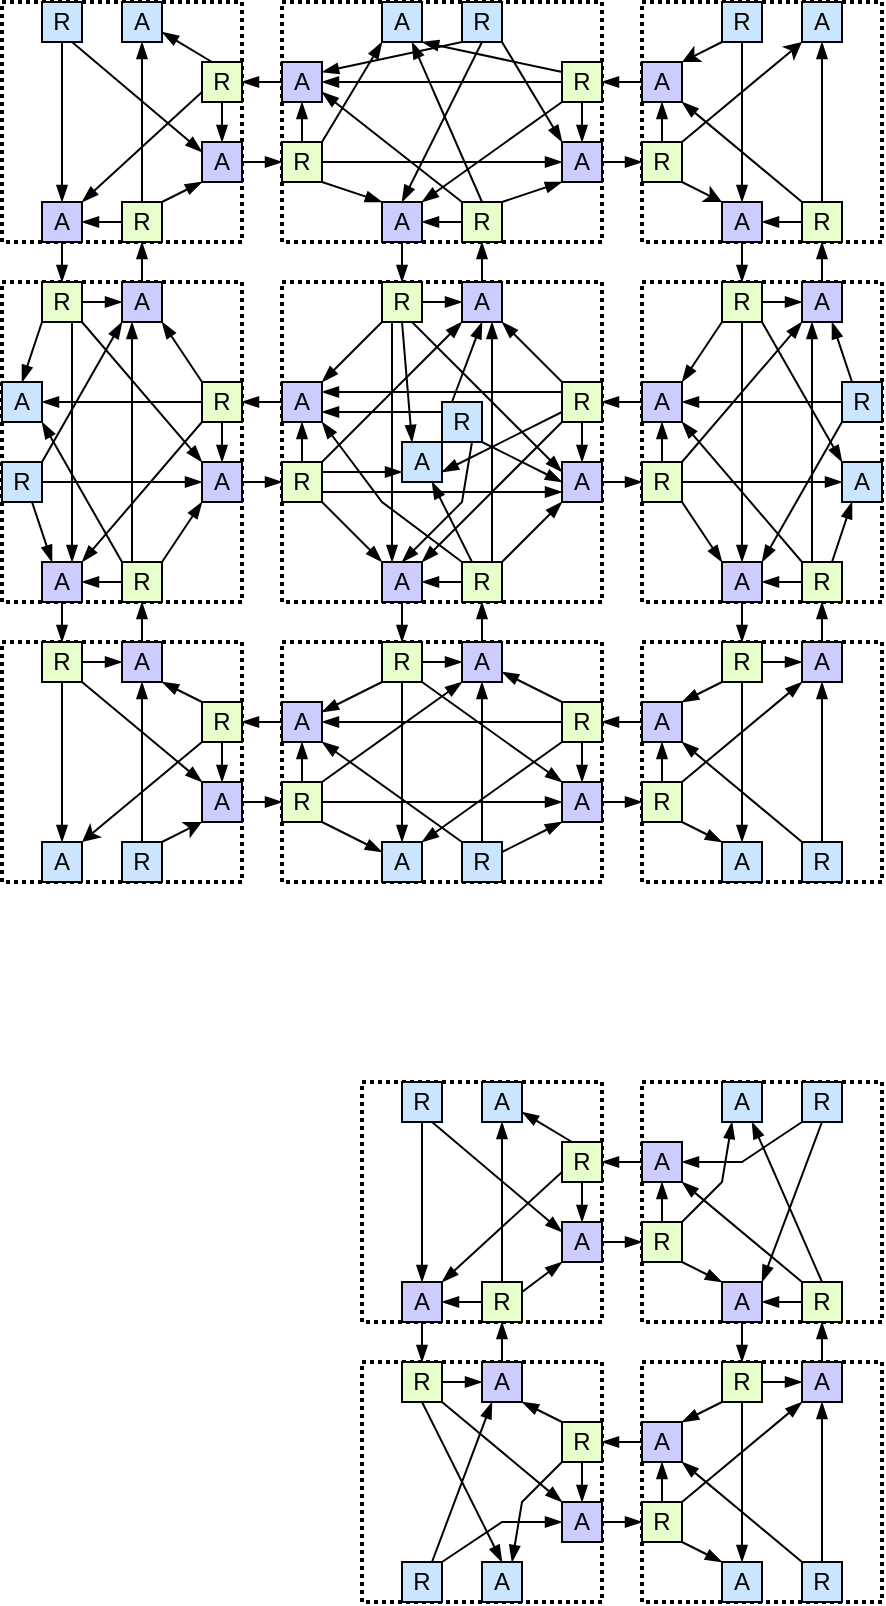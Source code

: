 <mxfile version="13.0.3" type="device"><diagram id="iKlZajvst5Pgxo760qGE" name="Page-1"><mxGraphModel dx="750" dy="342" grid="1" gridSize="10" guides="1" tooltips="1" connect="1" arrows="1" fold="1" page="1" pageScale="1" pageWidth="850" pageHeight="1100" math="0" shadow="0"><root><mxCell id="0"/><mxCell id="1" parent="0"/><mxCell id="Q_w3oql4dakwxbVbKrcu-170" style="edgeStyle=none;rounded=0;orthogonalLoop=1;jettySize=auto;html=1;exitX=0.25;exitY=1;exitDx=0;exitDy=0;entryX=0.5;entryY=0;entryDx=0;entryDy=0;endArrow=blockThin;endFill=1;" parent="1" source="Q_w3oql4dakwxbVbKrcu-1" target="Q_w3oql4dakwxbVbKrcu-107" edge="1"><mxGeometry relative="1" as="geometry"/></mxCell><mxCell id="Q_w3oql4dakwxbVbKrcu-1" value="" style="rounded=0;whiteSpace=wrap;html=1;strokeWidth=2;dashed=1;dashPattern=1 1;fillColor=none;" parent="1" vertex="1"><mxGeometry x="120" y="80" width="120" height="120" as="geometry"/></mxCell><mxCell id="Q_w3oql4dakwxbVbKrcu-2" value="" style="rounded=0;whiteSpace=wrap;html=1;strokeWidth=2;dashed=1;dashPattern=1 1;fillColor=none;" parent="1" vertex="1"><mxGeometry x="260" y="80" width="160" height="120" as="geometry"/></mxCell><mxCell id="Q_w3oql4dakwxbVbKrcu-3" value="" style="rounded=0;whiteSpace=wrap;html=1;strokeWidth=2;dashed=1;dashPattern=1 1;fillColor=none;" parent="1" vertex="1"><mxGeometry x="440" y="80" width="120" height="120" as="geometry"/></mxCell><mxCell id="Q_w3oql4dakwxbVbKrcu-285" style="edgeStyle=none;rounded=0;orthogonalLoop=1;jettySize=auto;html=1;exitX=0.25;exitY=1;exitDx=0;exitDy=0;entryX=0.5;entryY=0;entryDx=0;entryDy=0;endArrow=blockThin;endFill=1;" parent="1" source="Q_w3oql4dakwxbVbKrcu-4" target="Q_w3oql4dakwxbVbKrcu-210" edge="1"><mxGeometry relative="1" as="geometry"/></mxCell><mxCell id="Q_w3oql4dakwxbVbKrcu-4" value="" style="rounded=0;whiteSpace=wrap;html=1;strokeWidth=2;dashed=1;dashPattern=1 1;fillColor=none;" parent="1" vertex="1"><mxGeometry x="120" y="220" width="120" height="160" as="geometry"/></mxCell><mxCell id="Q_w3oql4dakwxbVbKrcu-5" value="" style="rounded=0;whiteSpace=wrap;html=1;strokeWidth=2;dashed=1;dashPattern=1 1;fillColor=none;" parent="1" vertex="1"><mxGeometry x="120" y="400" width="120" height="120" as="geometry"/></mxCell><mxCell id="Q_w3oql4dakwxbVbKrcu-6" value="" style="rounded=0;whiteSpace=wrap;html=1;strokeWidth=2;dashed=1;dashPattern=1 1;fillColor=none;" parent="1" vertex="1"><mxGeometry x="440" y="400" width="120" height="120" as="geometry"/></mxCell><mxCell id="Q_w3oql4dakwxbVbKrcu-175" style="edgeStyle=none;rounded=0;orthogonalLoop=1;jettySize=auto;html=1;exitX=0.75;exitY=0;exitDx=0;exitDy=0;entryX=0.5;entryY=1;entryDx=0;entryDy=0;endArrow=blockThin;endFill=1;" parent="1" source="Q_w3oql4dakwxbVbKrcu-7" target="Q_w3oql4dakwxbVbKrcu-91" edge="1"><mxGeometry relative="1" as="geometry"/></mxCell><mxCell id="Q_w3oql4dakwxbVbKrcu-7" value="" style="rounded=0;whiteSpace=wrap;html=1;strokeWidth=2;dashed=1;dashPattern=1 1;fillColor=none;" parent="1" vertex="1"><mxGeometry x="440" y="220" width="120" height="160" as="geometry"/></mxCell><mxCell id="Q_w3oql4dakwxbVbKrcu-8" value="" style="rounded=0;whiteSpace=wrap;html=1;strokeWidth=2;dashed=1;dashPattern=1 1;fillColor=none;" parent="1" vertex="1"><mxGeometry x="260" y="400" width="160" height="120" as="geometry"/></mxCell><mxCell id="Q_w3oql4dakwxbVbKrcu-9" value="" style="rounded=0;whiteSpace=wrap;html=1;strokeWidth=2;dashed=1;dashPattern=1 1;fillColor=none;" parent="1" vertex="1"><mxGeometry x="260" y="220" width="160" height="160" as="geometry"/></mxCell><mxCell id="Q_w3oql4dakwxbVbKrcu-19" style="edgeStyle=none;rounded=0;orthogonalLoop=1;jettySize=auto;html=1;exitX=0.25;exitY=0;exitDx=0;exitDy=0;entryX=1;entryY=0.75;entryDx=0;entryDy=0;endArrow=blockThin;endFill=1;" parent="1" source="Q_w3oql4dakwxbVbKrcu-10" target="Q_w3oql4dakwxbVbKrcu-11" edge="1"><mxGeometry relative="1" as="geometry"/></mxCell><mxCell id="Q_w3oql4dakwxbVbKrcu-20" style="edgeStyle=none;rounded=0;orthogonalLoop=1;jettySize=auto;html=1;exitX=0.5;exitY=1;exitDx=0;exitDy=0;entryX=0.5;entryY=0;entryDx=0;entryDy=0;endArrow=blockThin;endFill=1;" parent="1" source="Q_w3oql4dakwxbVbKrcu-10" target="Q_w3oql4dakwxbVbKrcu-14" edge="1"><mxGeometry relative="1" as="geometry"/></mxCell><mxCell id="Q_w3oql4dakwxbVbKrcu-23" style="edgeStyle=none;rounded=0;orthogonalLoop=1;jettySize=auto;html=1;exitX=0;exitY=0.75;exitDx=0;exitDy=0;entryX=1;entryY=0;entryDx=0;entryDy=0;endArrow=blockThin;endFill=1;" parent="1" source="Q_w3oql4dakwxbVbKrcu-10" target="Q_w3oql4dakwxbVbKrcu-15" edge="1"><mxGeometry relative="1" as="geometry"/></mxCell><mxCell id="Q_w3oql4dakwxbVbKrcu-10" value="R" style="whiteSpace=wrap;html=1;aspect=fixed;strokeWidth=1;gradientColor=none;fillColor=#E6FFCC;" parent="1" vertex="1"><mxGeometry x="220" y="110" width="20" height="20" as="geometry"/></mxCell><mxCell id="Q_w3oql4dakwxbVbKrcu-11" value="A" style="whiteSpace=wrap;html=1;aspect=fixed;strokeWidth=1;fillColor=#CCE5FF;" parent="1" vertex="1"><mxGeometry x="180" y="80" width="20" height="20" as="geometry"/></mxCell><mxCell id="Q_w3oql4dakwxbVbKrcu-24" style="edgeStyle=none;rounded=0;orthogonalLoop=1;jettySize=auto;html=1;exitX=0.75;exitY=1;exitDx=0;exitDy=0;entryX=0;entryY=0.25;entryDx=0;entryDy=0;endArrow=blockThin;endFill=1;" parent="1" source="Q_w3oql4dakwxbVbKrcu-12" target="Q_w3oql4dakwxbVbKrcu-14" edge="1"><mxGeometry relative="1" as="geometry"/></mxCell><mxCell id="Q_w3oql4dakwxbVbKrcu-25" style="edgeStyle=none;rounded=0;orthogonalLoop=1;jettySize=auto;html=1;exitX=0.5;exitY=1;exitDx=0;exitDy=0;entryX=0.5;entryY=0;entryDx=0;entryDy=0;endArrow=blockThin;endFill=1;" parent="1" source="Q_w3oql4dakwxbVbKrcu-12" target="Q_w3oql4dakwxbVbKrcu-15" edge="1"><mxGeometry relative="1" as="geometry"/></mxCell><mxCell id="Q_w3oql4dakwxbVbKrcu-12" value="R" style="whiteSpace=wrap;html=1;aspect=fixed;strokeWidth=1;gradientColor=none;fillColor=#CCE5FF;" parent="1" vertex="1"><mxGeometry x="140" y="80" width="20" height="20" as="geometry"/></mxCell><mxCell id="Q_w3oql4dakwxbVbKrcu-21" style="edgeStyle=none;rounded=0;orthogonalLoop=1;jettySize=auto;html=1;exitX=1;exitY=0;exitDx=0;exitDy=0;entryX=0;entryY=1;entryDx=0;entryDy=0;endArrow=blockThin;endFill=1;" parent="1" source="Q_w3oql4dakwxbVbKrcu-13" target="Q_w3oql4dakwxbVbKrcu-14" edge="1"><mxGeometry relative="1" as="geometry"/></mxCell><mxCell id="Q_w3oql4dakwxbVbKrcu-22" style="edgeStyle=none;rounded=0;orthogonalLoop=1;jettySize=auto;html=1;exitX=0;exitY=0.5;exitDx=0;exitDy=0;entryX=1;entryY=0.5;entryDx=0;entryDy=0;endArrow=blockThin;endFill=1;" parent="1" source="Q_w3oql4dakwxbVbKrcu-13" target="Q_w3oql4dakwxbVbKrcu-15" edge="1"><mxGeometry relative="1" as="geometry"/></mxCell><mxCell id="Q_w3oql4dakwxbVbKrcu-26" style="edgeStyle=none;rounded=0;orthogonalLoop=1;jettySize=auto;html=1;exitX=0.5;exitY=0;exitDx=0;exitDy=0;entryX=0.5;entryY=1;entryDx=0;entryDy=0;endArrow=blockThin;endFill=1;" parent="1" source="Q_w3oql4dakwxbVbKrcu-13" target="Q_w3oql4dakwxbVbKrcu-11" edge="1"><mxGeometry relative="1" as="geometry"/></mxCell><mxCell id="Q_w3oql4dakwxbVbKrcu-13" value="R" style="whiteSpace=wrap;html=1;aspect=fixed;strokeWidth=1;gradientColor=none;fillColor=#E6FFCC;" parent="1" vertex="1"><mxGeometry x="180" y="180" width="20" height="20" as="geometry"/></mxCell><mxCell id="Q_w3oql4dakwxbVbKrcu-44" style="edgeStyle=none;rounded=0;orthogonalLoop=1;jettySize=auto;html=1;entryX=0;entryY=0.5;entryDx=0;entryDy=0;endArrow=blockThin;endFill=1;" parent="1" source="Q_w3oql4dakwxbVbKrcu-14" target="Q_w3oql4dakwxbVbKrcu-41" edge="1"><mxGeometry relative="1" as="geometry"/></mxCell><mxCell id="Q_w3oql4dakwxbVbKrcu-14" value="A" style="whiteSpace=wrap;html=1;aspect=fixed;strokeWidth=1;fillColor=#CCCCFF;" parent="1" vertex="1"><mxGeometry x="220" y="150" width="20" height="20" as="geometry"/></mxCell><mxCell id="Q_w3oql4dakwxbVbKrcu-15" value="A" style="whiteSpace=wrap;html=1;aspect=fixed;strokeWidth=1;fillColor=#CCCCFF;" parent="1" vertex="1"><mxGeometry x="140" y="180" width="20" height="20" as="geometry"/></mxCell><mxCell id="Q_w3oql4dakwxbVbKrcu-28" style="edgeStyle=none;rounded=0;orthogonalLoop=1;jettySize=auto;html=1;exitX=0.5;exitY=1;exitDx=0;exitDy=0;entryX=0.5;entryY=0;entryDx=0;entryDy=0;endArrow=blockThin;endFill=1;" parent="1" source="Q_w3oql4dakwxbVbKrcu-30" target="Q_w3oql4dakwxbVbKrcu-39" edge="1"><mxGeometry relative="1" as="geometry"/></mxCell><mxCell id="Q_w3oql4dakwxbVbKrcu-53" style="edgeStyle=none;rounded=0;orthogonalLoop=1;jettySize=auto;html=1;exitX=0;exitY=0.25;exitDx=0;exitDy=0;entryX=1;entryY=1;entryDx=0;entryDy=0;endArrow=blockThin;endFill=1;" parent="1" source="Q_w3oql4dakwxbVbKrcu-30" target="Q_w3oql4dakwxbVbKrcu-34" edge="1"><mxGeometry relative="1" as="geometry"/></mxCell><mxCell id="Q_w3oql4dakwxbVbKrcu-54" style="edgeStyle=none;rounded=0;orthogonalLoop=1;jettySize=auto;html=1;exitX=0;exitY=0.5;exitDx=0;exitDy=0;entryX=1;entryY=0.5;entryDx=0;entryDy=0;endArrow=blockThin;endFill=1;" parent="1" source="Q_w3oql4dakwxbVbKrcu-30" target="Q_w3oql4dakwxbVbKrcu-42" edge="1"><mxGeometry relative="1" as="geometry"/></mxCell><mxCell id="Q_w3oql4dakwxbVbKrcu-55" style="edgeStyle=none;rounded=0;orthogonalLoop=1;jettySize=auto;html=1;exitX=0;exitY=1;exitDx=0;exitDy=0;entryX=1;entryY=0;entryDx=0;entryDy=0;endArrow=blockThin;endFill=1;" parent="1" source="Q_w3oql4dakwxbVbKrcu-30" target="Q_w3oql4dakwxbVbKrcu-40" edge="1"><mxGeometry relative="1" as="geometry"/></mxCell><mxCell id="Q_w3oql4dakwxbVbKrcu-30" value="R" style="whiteSpace=wrap;html=1;aspect=fixed;strokeWidth=1;gradientColor=none;fillColor=#E6FFCC;" parent="1" vertex="1"><mxGeometry x="400" y="110" width="20" height="20" as="geometry"/></mxCell><mxCell id="Q_w3oql4dakwxbVbKrcu-49" style="edgeStyle=none;rounded=0;orthogonalLoop=1;jettySize=auto;html=1;exitX=0;exitY=1;exitDx=0;exitDy=0;entryX=1;entryY=0.25;entryDx=0;entryDy=0;endArrow=blockThin;endFill=1;" parent="1" source="Q_w3oql4dakwxbVbKrcu-31" target="Q_w3oql4dakwxbVbKrcu-42" edge="1"><mxGeometry relative="1" as="geometry"/></mxCell><mxCell id="Q_w3oql4dakwxbVbKrcu-50" style="edgeStyle=none;rounded=0;orthogonalLoop=1;jettySize=auto;html=1;exitX=0.5;exitY=1;exitDx=0;exitDy=0;entryX=0.5;entryY=0;entryDx=0;entryDy=0;endArrow=blockThin;endFill=1;" parent="1" source="Q_w3oql4dakwxbVbKrcu-31" target="Q_w3oql4dakwxbVbKrcu-40" edge="1"><mxGeometry relative="1" as="geometry"/></mxCell><mxCell id="Q_w3oql4dakwxbVbKrcu-52" style="edgeStyle=none;rounded=0;orthogonalLoop=1;jettySize=auto;html=1;exitX=1;exitY=1;exitDx=0;exitDy=0;entryX=0;entryY=0;entryDx=0;entryDy=0;endArrow=blockThin;endFill=1;" parent="1" source="Q_w3oql4dakwxbVbKrcu-31" target="Q_w3oql4dakwxbVbKrcu-39" edge="1"><mxGeometry relative="1" as="geometry"/></mxCell><mxCell id="Q_w3oql4dakwxbVbKrcu-31" value="R" style="whiteSpace=wrap;html=1;aspect=fixed;strokeWidth=1;fillColor=#CCE5FF;" parent="1" vertex="1"><mxGeometry x="350" y="80" width="20" height="20" as="geometry"/></mxCell><mxCell id="Q_w3oql4dakwxbVbKrcu-34" value="A" style="whiteSpace=wrap;html=1;aspect=fixed;strokeWidth=1;gradientColor=none;fillColor=#CCE5FF;" parent="1" vertex="1"><mxGeometry x="310" y="80" width="20" height="20" as="geometry"/></mxCell><mxCell id="Q_w3oql4dakwxbVbKrcu-36" style="edgeStyle=none;rounded=0;orthogonalLoop=1;jettySize=auto;html=1;exitX=0;exitY=0.5;exitDx=0;exitDy=0;entryX=1;entryY=0.5;entryDx=0;entryDy=0;endArrow=blockThin;endFill=1;" parent="1" source="Q_w3oql4dakwxbVbKrcu-38" target="Q_w3oql4dakwxbVbKrcu-40" edge="1"><mxGeometry relative="1" as="geometry"/></mxCell><mxCell id="Q_w3oql4dakwxbVbKrcu-56" style="edgeStyle=none;rounded=0;orthogonalLoop=1;jettySize=auto;html=1;exitX=1;exitY=0;exitDx=0;exitDy=0;entryX=0;entryY=1;entryDx=0;entryDy=0;endArrow=blockThin;endFill=1;" parent="1" source="Q_w3oql4dakwxbVbKrcu-38" target="Q_w3oql4dakwxbVbKrcu-39" edge="1"><mxGeometry relative="1" as="geometry"/></mxCell><mxCell id="Q_w3oql4dakwxbVbKrcu-57" style="edgeStyle=none;rounded=0;orthogonalLoop=1;jettySize=auto;html=1;exitX=0.5;exitY=0;exitDx=0;exitDy=0;entryX=0.75;entryY=1;entryDx=0;entryDy=0;endArrow=blockThin;endFill=1;" parent="1" source="Q_w3oql4dakwxbVbKrcu-38" target="Q_w3oql4dakwxbVbKrcu-34" edge="1"><mxGeometry relative="1" as="geometry"/></mxCell><mxCell id="Q_w3oql4dakwxbVbKrcu-58" style="edgeStyle=none;rounded=0;orthogonalLoop=1;jettySize=auto;html=1;exitX=0;exitY=0;exitDx=0;exitDy=0;entryX=1;entryY=0.75;entryDx=0;entryDy=0;endArrow=blockThin;endFill=1;" parent="1" source="Q_w3oql4dakwxbVbKrcu-38" target="Q_w3oql4dakwxbVbKrcu-42" edge="1"><mxGeometry relative="1" as="geometry"/></mxCell><mxCell id="Q_w3oql4dakwxbVbKrcu-38" value="R" style="whiteSpace=wrap;html=1;aspect=fixed;strokeWidth=1;gradientColor=none;fillColor=#E6FFCC;" parent="1" vertex="1"><mxGeometry x="350" y="180" width="20" height="20" as="geometry"/></mxCell><mxCell id="Q_w3oql4dakwxbVbKrcu-96" style="edgeStyle=none;rounded=0;orthogonalLoop=1;jettySize=auto;html=1;exitX=1;exitY=0.5;exitDx=0;exitDy=0;entryX=0;entryY=0.5;entryDx=0;entryDy=0;endArrow=blockThin;endFill=1;" parent="1" source="Q_w3oql4dakwxbVbKrcu-39" target="Q_w3oql4dakwxbVbKrcu-83" edge="1"><mxGeometry relative="1" as="geometry"/></mxCell><mxCell id="Q_w3oql4dakwxbVbKrcu-39" value="A" style="whiteSpace=wrap;html=1;aspect=fixed;strokeWidth=1;fillColor=#CCCCFF;" parent="1" vertex="1"><mxGeometry x="400" y="150" width="20" height="20" as="geometry"/></mxCell><mxCell id="Q_w3oql4dakwxbVbKrcu-321" style="edgeStyle=none;rounded=0;orthogonalLoop=1;jettySize=auto;html=1;exitX=0.5;exitY=1;exitDx=0;exitDy=0;entryX=0.5;entryY=0;entryDx=0;entryDy=0;endArrow=blockThin;endFill=1;" parent="1" source="Q_w3oql4dakwxbVbKrcu-40" target="Q_w3oql4dakwxbVbKrcu-293" edge="1"><mxGeometry relative="1" as="geometry"/></mxCell><mxCell id="Q_w3oql4dakwxbVbKrcu-40" value="A" style="whiteSpace=wrap;html=1;aspect=fixed;strokeWidth=1;fillColor=#CCCCFF;" parent="1" vertex="1"><mxGeometry x="310" y="180" width="20" height="20" as="geometry"/></mxCell><mxCell id="Q_w3oql4dakwxbVbKrcu-45" style="edgeStyle=none;rounded=0;orthogonalLoop=1;jettySize=auto;html=1;exitX=1;exitY=0.5;exitDx=0;exitDy=0;entryX=0;entryY=0.5;entryDx=0;entryDy=0;endArrow=blockThin;endFill=1;" parent="1" source="Q_w3oql4dakwxbVbKrcu-41" target="Q_w3oql4dakwxbVbKrcu-39" edge="1"><mxGeometry relative="1" as="geometry"/></mxCell><mxCell id="Q_w3oql4dakwxbVbKrcu-46" style="edgeStyle=none;rounded=0;orthogonalLoop=1;jettySize=auto;html=1;exitX=1;exitY=0;exitDx=0;exitDy=0;entryX=0;entryY=1;entryDx=0;entryDy=0;endArrow=blockThin;endFill=1;" parent="1" source="Q_w3oql4dakwxbVbKrcu-41" target="Q_w3oql4dakwxbVbKrcu-34" edge="1"><mxGeometry relative="1" as="geometry"/></mxCell><mxCell id="Q_w3oql4dakwxbVbKrcu-47" style="edgeStyle=none;rounded=0;orthogonalLoop=1;jettySize=auto;html=1;exitX=0.5;exitY=0;exitDx=0;exitDy=0;entryX=0.5;entryY=1;entryDx=0;entryDy=0;endArrow=blockThin;endFill=1;" parent="1" source="Q_w3oql4dakwxbVbKrcu-41" target="Q_w3oql4dakwxbVbKrcu-42" edge="1"><mxGeometry relative="1" as="geometry"/></mxCell><mxCell id="Q_w3oql4dakwxbVbKrcu-48" style="edgeStyle=none;rounded=0;orthogonalLoop=1;jettySize=auto;html=1;exitX=1;exitY=1;exitDx=0;exitDy=0;entryX=0;entryY=0;entryDx=0;entryDy=0;endArrow=blockThin;endFill=1;" parent="1" source="Q_w3oql4dakwxbVbKrcu-41" target="Q_w3oql4dakwxbVbKrcu-40" edge="1"><mxGeometry relative="1" as="geometry"/></mxCell><mxCell id="Q_w3oql4dakwxbVbKrcu-41" value="R" style="whiteSpace=wrap;html=1;aspect=fixed;strokeWidth=1;gradientColor=none;fillColor=#E6FFCC;" parent="1" vertex="1"><mxGeometry x="260" y="150" width="20" height="20" as="geometry"/></mxCell><mxCell id="Q_w3oql4dakwxbVbKrcu-43" style="edgeStyle=none;rounded=0;orthogonalLoop=1;jettySize=auto;html=1;exitX=0;exitY=0.5;exitDx=0;exitDy=0;entryX=1;entryY=0.5;entryDx=0;entryDy=0;endArrow=blockThin;endFill=1;" parent="1" source="Q_w3oql4dakwxbVbKrcu-42" target="Q_w3oql4dakwxbVbKrcu-10" edge="1"><mxGeometry relative="1" as="geometry"/></mxCell><mxCell id="Q_w3oql4dakwxbVbKrcu-42" value="A" style="whiteSpace=wrap;html=1;aspect=fixed;strokeWidth=1;fillColor=#CCCCFF;" parent="1" vertex="1"><mxGeometry x="260" y="110" width="20" height="20" as="geometry"/></mxCell><mxCell id="Q_w3oql4dakwxbVbKrcu-99" style="edgeStyle=none;rounded=0;orthogonalLoop=1;jettySize=auto;html=1;exitX=0.5;exitY=0;exitDx=0;exitDy=0;entryX=0.5;entryY=1;entryDx=0;entryDy=0;endArrow=blockThin;endFill=1;" parent="1" source="Q_w3oql4dakwxbVbKrcu-83" target="Q_w3oql4dakwxbVbKrcu-92" edge="1"><mxGeometry relative="1" as="geometry"/></mxCell><mxCell id="vWKOyN7BBBab15JCo4wa-3" style="edgeStyle=none;rounded=0;orthogonalLoop=1;jettySize=auto;html=1;exitX=1;exitY=0;exitDx=0;exitDy=0;entryX=0;entryY=1;entryDx=0;entryDy=0;" edge="1" parent="1" source="Q_w3oql4dakwxbVbKrcu-83" target="Q_w3oql4dakwxbVbKrcu-84"><mxGeometry relative="1" as="geometry"/></mxCell><mxCell id="vWKOyN7BBBab15JCo4wa-6" style="edgeStyle=none;rounded=0;orthogonalLoop=1;jettySize=auto;html=1;exitX=1;exitY=1;exitDx=0;exitDy=0;entryX=0;entryY=0;entryDx=0;entryDy=0;" edge="1" parent="1" source="Q_w3oql4dakwxbVbKrcu-83" target="Q_w3oql4dakwxbVbKrcu-93"><mxGeometry relative="1" as="geometry"/></mxCell><mxCell id="Q_w3oql4dakwxbVbKrcu-83" value="R" style="whiteSpace=wrap;html=1;aspect=fixed;strokeWidth=1;gradientColor=none;fillColor=#E6FFCC;" parent="1" vertex="1"><mxGeometry x="440" y="150" width="20" height="20" as="geometry"/></mxCell><mxCell id="Q_w3oql4dakwxbVbKrcu-84" value="A" style="whiteSpace=wrap;html=1;aspect=fixed;strokeWidth=1;fillColor=#CCE5FF;" parent="1" vertex="1"><mxGeometry x="520" y="80" width="20" height="20" as="geometry"/></mxCell><mxCell id="Q_w3oql4dakwxbVbKrcu-102" style="edgeStyle=none;rounded=0;orthogonalLoop=1;jettySize=auto;html=1;exitX=0.5;exitY=1;exitDx=0;exitDy=0;entryX=0.5;entryY=0;entryDx=0;entryDy=0;endArrow=blockThin;endFill=1;" parent="1" source="Q_w3oql4dakwxbVbKrcu-87" target="Q_w3oql4dakwxbVbKrcu-93" edge="1"><mxGeometry relative="1" as="geometry"/></mxCell><mxCell id="vWKOyN7BBBab15JCo4wa-5" style="edgeStyle=none;rounded=0;orthogonalLoop=1;jettySize=auto;html=1;exitX=0;exitY=1;exitDx=0;exitDy=0;entryX=1;entryY=0;entryDx=0;entryDy=0;" edge="1" parent="1" source="Q_w3oql4dakwxbVbKrcu-87" target="Q_w3oql4dakwxbVbKrcu-92"><mxGeometry relative="1" as="geometry"/></mxCell><mxCell id="Q_w3oql4dakwxbVbKrcu-87" value="R" style="whiteSpace=wrap;html=1;aspect=fixed;strokeWidth=1;gradientColor=none;fillColor=#CCE5FF;" parent="1" vertex="1"><mxGeometry x="480" y="80" width="20" height="20" as="geometry"/></mxCell><mxCell id="Q_w3oql4dakwxbVbKrcu-89" style="edgeStyle=none;rounded=0;orthogonalLoop=1;jettySize=auto;html=1;exitX=0;exitY=0.5;exitDx=0;exitDy=0;entryX=1;entryY=0.5;entryDx=0;entryDy=0;endArrow=blockThin;endFill=1;" parent="1" source="Q_w3oql4dakwxbVbKrcu-91" target="Q_w3oql4dakwxbVbKrcu-93" edge="1"><mxGeometry relative="1" as="geometry"/></mxCell><mxCell id="Q_w3oql4dakwxbVbKrcu-100" style="edgeStyle=none;rounded=0;orthogonalLoop=1;jettySize=auto;html=1;exitX=0.5;exitY=0;exitDx=0;exitDy=0;entryX=0.5;entryY=1;entryDx=0;entryDy=0;endArrow=blockThin;endFill=1;" parent="1" source="Q_w3oql4dakwxbVbKrcu-91" target="Q_w3oql4dakwxbVbKrcu-84" edge="1"><mxGeometry relative="1" as="geometry"/></mxCell><mxCell id="Q_w3oql4dakwxbVbKrcu-103" style="edgeStyle=none;rounded=0;orthogonalLoop=1;jettySize=auto;html=1;exitX=0;exitY=0;exitDx=0;exitDy=0;entryX=1;entryY=1;entryDx=0;entryDy=0;endArrow=blockThin;endFill=1;" parent="1" source="Q_w3oql4dakwxbVbKrcu-91" target="Q_w3oql4dakwxbVbKrcu-92" edge="1"><mxGeometry relative="1" as="geometry"/></mxCell><mxCell id="Q_w3oql4dakwxbVbKrcu-91" value="R" style="whiteSpace=wrap;html=1;aspect=fixed;strokeWidth=1;gradientColor=none;fillColor=#E6FFCC;" parent="1" vertex="1"><mxGeometry x="520" y="180" width="20" height="20" as="geometry"/></mxCell><mxCell id="Q_w3oql4dakwxbVbKrcu-94" style="edgeStyle=none;rounded=0;orthogonalLoop=1;jettySize=auto;html=1;entryX=1;entryY=0.5;entryDx=0;entryDy=0;endArrow=blockThin;endFill=1;" parent="1" source="Q_w3oql4dakwxbVbKrcu-92" target="Q_w3oql4dakwxbVbKrcu-30" edge="1"><mxGeometry relative="1" as="geometry"/></mxCell><mxCell id="Q_w3oql4dakwxbVbKrcu-92" value="A" style="whiteSpace=wrap;html=1;aspect=fixed;strokeWidth=1;fillColor=#CCCCFF;" parent="1" vertex="1"><mxGeometry x="440" y="110" width="20" height="20" as="geometry"/></mxCell><mxCell id="Q_w3oql4dakwxbVbKrcu-176" style="edgeStyle=none;rounded=0;orthogonalLoop=1;jettySize=auto;html=1;entryX=0.5;entryY=0;entryDx=0;entryDy=0;endArrow=blockThin;endFill=1;" parent="1" source="Q_w3oql4dakwxbVbKrcu-93" target="Q_w3oql4dakwxbVbKrcu-159" edge="1"><mxGeometry relative="1" as="geometry"/></mxCell><mxCell id="Q_w3oql4dakwxbVbKrcu-93" value="A" style="whiteSpace=wrap;html=1;aspect=fixed;strokeWidth=1;fillColor=#CCCCFF;" parent="1" vertex="1"><mxGeometry x="480" y="180" width="20" height="20" as="geometry"/></mxCell><mxCell id="Q_w3oql4dakwxbVbKrcu-126" style="edgeStyle=none;rounded=0;orthogonalLoop=1;jettySize=auto;html=1;exitX=1;exitY=0.5;exitDx=0;exitDy=0;entryX=0;entryY=0.5;entryDx=0;entryDy=0;endArrow=blockThin;endFill=1;" parent="1" source="Q_w3oql4dakwxbVbKrcu-107" target="Q_w3oql4dakwxbVbKrcu-116" edge="1"><mxGeometry relative="1" as="geometry"/></mxCell><mxCell id="Q_w3oql4dakwxbVbKrcu-128" style="edgeStyle=none;rounded=0;orthogonalLoop=1;jettySize=auto;html=1;exitX=0;exitY=1;exitDx=0;exitDy=0;entryX=0.5;entryY=0;entryDx=0;entryDy=0;endArrow=blockThin;endFill=1;" parent="1" source="Q_w3oql4dakwxbVbKrcu-107" target="Q_w3oql4dakwxbVbKrcu-108" edge="1"><mxGeometry relative="1" as="geometry"/></mxCell><mxCell id="Q_w3oql4dakwxbVbKrcu-130" style="edgeStyle=none;rounded=0;orthogonalLoop=1;jettySize=auto;html=1;exitX=0.75;exitY=1;exitDx=0;exitDy=0;entryX=0.75;entryY=0;entryDx=0;entryDy=0;endArrow=blockThin;endFill=1;" parent="1" source="Q_w3oql4dakwxbVbKrcu-107" target="Q_w3oql4dakwxbVbKrcu-117" edge="1"><mxGeometry relative="1" as="geometry"/></mxCell><mxCell id="Q_w3oql4dakwxbVbKrcu-131" style="edgeStyle=none;rounded=0;orthogonalLoop=1;jettySize=auto;html=1;exitX=1;exitY=1;exitDx=0;exitDy=0;entryX=0;entryY=0;entryDx=0;entryDy=0;endArrow=blockThin;endFill=1;" parent="1" source="Q_w3oql4dakwxbVbKrcu-107" target="Q_w3oql4dakwxbVbKrcu-121" edge="1"><mxGeometry relative="1" as="geometry"/></mxCell><mxCell id="Q_w3oql4dakwxbVbKrcu-107" value="R" style="whiteSpace=wrap;html=1;aspect=fixed;strokeWidth=1;gradientColor=none;fillColor=#E6FFCC;" parent="1" vertex="1"><mxGeometry x="140" y="220" width="20" height="20" as="geometry"/></mxCell><mxCell id="Q_w3oql4dakwxbVbKrcu-108" value="A" style="whiteSpace=wrap;html=1;aspect=fixed;strokeWidth=1;fillColor=#CCE5FF;" parent="1" vertex="1"><mxGeometry x="120" y="270" width="20" height="20" as="geometry"/></mxCell><mxCell id="Q_w3oql4dakwxbVbKrcu-124" style="edgeStyle=none;rounded=0;orthogonalLoop=1;jettySize=auto;html=1;exitX=1;exitY=0.5;exitDx=0;exitDy=0;entryX=0;entryY=0.5;entryDx=0;entryDy=0;endArrow=blockThin;endFill=1;" parent="1" source="Q_w3oql4dakwxbVbKrcu-111" target="Q_w3oql4dakwxbVbKrcu-121" edge="1"><mxGeometry relative="1" as="geometry"/></mxCell><mxCell id="Q_w3oql4dakwxbVbKrcu-138" style="edgeStyle=none;rounded=0;orthogonalLoop=1;jettySize=auto;html=1;exitX=1;exitY=0;exitDx=0;exitDy=0;entryX=0;entryY=1;entryDx=0;entryDy=0;endArrow=blockThin;endFill=1;" parent="1" source="Q_w3oql4dakwxbVbKrcu-111" target="Q_w3oql4dakwxbVbKrcu-116" edge="1"><mxGeometry relative="1" as="geometry"/></mxCell><mxCell id="Q_w3oql4dakwxbVbKrcu-140" style="edgeStyle=none;rounded=0;orthogonalLoop=1;jettySize=auto;html=1;exitX=0.75;exitY=1;exitDx=0;exitDy=0;entryX=0.25;entryY=0;entryDx=0;entryDy=0;endArrow=blockThin;endFill=1;" parent="1" source="Q_w3oql4dakwxbVbKrcu-111" target="Q_w3oql4dakwxbVbKrcu-117" edge="1"><mxGeometry relative="1" as="geometry"/></mxCell><mxCell id="Q_w3oql4dakwxbVbKrcu-111" value="R" style="whiteSpace=wrap;html=1;aspect=fixed;strokeWidth=1;gradientColor=none;fillColor=#CCE5FF;" parent="1" vertex="1"><mxGeometry x="120" y="310" width="20" height="20" as="geometry"/></mxCell><mxCell id="Q_w3oql4dakwxbVbKrcu-127" style="edgeStyle=none;rounded=0;orthogonalLoop=1;jettySize=auto;html=1;exitX=0;exitY=0.5;exitDx=0;exitDy=0;entryX=1;entryY=0.5;entryDx=0;entryDy=0;endArrow=blockThin;endFill=1;" parent="1" source="Q_w3oql4dakwxbVbKrcu-115" target="Q_w3oql4dakwxbVbKrcu-117" edge="1"><mxGeometry relative="1" as="geometry"/></mxCell><mxCell id="Q_w3oql4dakwxbVbKrcu-134" style="edgeStyle=none;rounded=0;orthogonalLoop=1;jettySize=auto;html=1;exitX=1;exitY=0;exitDx=0;exitDy=0;entryX=0;entryY=1;entryDx=0;entryDy=0;endArrow=blockThin;endFill=1;" parent="1" source="Q_w3oql4dakwxbVbKrcu-115" target="Q_w3oql4dakwxbVbKrcu-121" edge="1"><mxGeometry relative="1" as="geometry"/></mxCell><mxCell id="Q_w3oql4dakwxbVbKrcu-136" style="edgeStyle=none;rounded=0;orthogonalLoop=1;jettySize=auto;html=1;exitX=0.25;exitY=0;exitDx=0;exitDy=0;entryX=0.25;entryY=1;entryDx=0;entryDy=0;endArrow=blockThin;endFill=1;" parent="1" source="Q_w3oql4dakwxbVbKrcu-115" target="Q_w3oql4dakwxbVbKrcu-116" edge="1"><mxGeometry relative="1" as="geometry"/></mxCell><mxCell id="Q_w3oql4dakwxbVbKrcu-137" style="edgeStyle=none;rounded=0;orthogonalLoop=1;jettySize=auto;html=1;exitX=0;exitY=0;exitDx=0;exitDy=0;entryX=1;entryY=1;entryDx=0;entryDy=0;endArrow=blockThin;endFill=1;" parent="1" source="Q_w3oql4dakwxbVbKrcu-115" target="Q_w3oql4dakwxbVbKrcu-108" edge="1"><mxGeometry relative="1" as="geometry"/></mxCell><mxCell id="Q_w3oql4dakwxbVbKrcu-115" value="R" style="whiteSpace=wrap;html=1;aspect=fixed;strokeWidth=1;gradientColor=none;fillColor=#E6FFCC;" parent="1" vertex="1"><mxGeometry x="180" y="360" width="20" height="20" as="geometry"/></mxCell><mxCell id="Q_w3oql4dakwxbVbKrcu-171" style="edgeStyle=none;rounded=0;orthogonalLoop=1;jettySize=auto;html=1;exitX=0.5;exitY=0;exitDx=0;exitDy=0;entryX=0.5;entryY=1;entryDx=0;entryDy=0;endArrow=blockThin;endFill=1;" parent="1" source="Q_w3oql4dakwxbVbKrcu-116" target="Q_w3oql4dakwxbVbKrcu-13" edge="1"><mxGeometry relative="1" as="geometry"/></mxCell><mxCell id="Q_w3oql4dakwxbVbKrcu-116" value="A" style="whiteSpace=wrap;html=1;aspect=fixed;strokeWidth=1;fillColor=#CCCCFF;" parent="1" vertex="1"><mxGeometry x="180" y="220" width="20" height="20" as="geometry"/></mxCell><mxCell id="Q_w3oql4dakwxbVbKrcu-117" value="A" style="whiteSpace=wrap;html=1;aspect=fixed;strokeWidth=1;fillColor=#CCCCFF;" parent="1" vertex="1"><mxGeometry x="140" y="360" width="20" height="20" as="geometry"/></mxCell><mxCell id="Q_w3oql4dakwxbVbKrcu-123" style="edgeStyle=none;rounded=0;orthogonalLoop=1;jettySize=auto;html=1;exitX=0;exitY=0.5;exitDx=0;exitDy=0;entryX=1;entryY=0.5;entryDx=0;entryDy=0;endArrow=blockThin;endFill=1;" parent="1" source="Q_w3oql4dakwxbVbKrcu-118" target="Q_w3oql4dakwxbVbKrcu-108" edge="1"><mxGeometry relative="1" as="geometry"/></mxCell><mxCell id="Q_w3oql4dakwxbVbKrcu-125" style="edgeStyle=none;rounded=0;orthogonalLoop=1;jettySize=auto;html=1;exitX=0.5;exitY=1;exitDx=0;exitDy=0;entryX=0.5;entryY=0;entryDx=0;entryDy=0;endArrow=blockThin;endFill=1;" parent="1" source="Q_w3oql4dakwxbVbKrcu-118" target="Q_w3oql4dakwxbVbKrcu-121" edge="1"><mxGeometry relative="1" as="geometry"/></mxCell><mxCell id="Q_w3oql4dakwxbVbKrcu-132" style="edgeStyle=none;rounded=0;orthogonalLoop=1;jettySize=auto;html=1;exitX=0;exitY=0;exitDx=0;exitDy=0;entryX=1;entryY=1;entryDx=0;entryDy=0;endArrow=blockThin;endFill=1;" parent="1" source="Q_w3oql4dakwxbVbKrcu-118" target="Q_w3oql4dakwxbVbKrcu-116" edge="1"><mxGeometry relative="1" as="geometry"/></mxCell><mxCell id="Q_w3oql4dakwxbVbKrcu-133" style="edgeStyle=none;rounded=0;orthogonalLoop=1;jettySize=auto;html=1;exitX=0;exitY=1;exitDx=0;exitDy=0;entryX=1;entryY=0;entryDx=0;entryDy=0;endArrow=blockThin;endFill=1;" parent="1" source="Q_w3oql4dakwxbVbKrcu-118" target="Q_w3oql4dakwxbVbKrcu-117" edge="1"><mxGeometry relative="1" as="geometry"/></mxCell><mxCell id="Q_w3oql4dakwxbVbKrcu-118" value="R" style="whiteSpace=wrap;html=1;aspect=fixed;strokeWidth=1;gradientColor=none;fillColor=#E6FFCC;" parent="1" vertex="1"><mxGeometry x="220" y="270" width="20" height="20" as="geometry"/></mxCell><mxCell id="Q_w3oql4dakwxbVbKrcu-324" style="edgeStyle=none;rounded=0;orthogonalLoop=1;jettySize=auto;html=1;exitX=1;exitY=0.5;exitDx=0;exitDy=0;entryX=0;entryY=0.5;entryDx=0;entryDy=0;endArrow=blockThin;endFill=1;" parent="1" source="Q_w3oql4dakwxbVbKrcu-121" target="Q_w3oql4dakwxbVbKrcu-238" edge="1"><mxGeometry relative="1" as="geometry"/></mxCell><mxCell id="Q_w3oql4dakwxbVbKrcu-121" value="A" style="whiteSpace=wrap;html=1;aspect=fixed;strokeWidth=1;fillColor=#CCCCFF;" parent="1" vertex="1"><mxGeometry x="220" y="310" width="20" height="20" as="geometry"/></mxCell><mxCell id="Q_w3oql4dakwxbVbKrcu-189" style="edgeStyle=none;rounded=0;orthogonalLoop=1;jettySize=auto;html=1;exitX=0;exitY=1;exitDx=0;exitDy=0;entryX=1;entryY=0;entryDx=0;entryDy=0;endArrow=blockThin;endFill=1;" parent="1" source="Q_w3oql4dakwxbVbKrcu-159" target="Q_w3oql4dakwxbVbKrcu-172" edge="1"><mxGeometry relative="1" as="geometry"/></mxCell><mxCell id="Q_w3oql4dakwxbVbKrcu-190" style="edgeStyle=none;rounded=0;orthogonalLoop=1;jettySize=auto;html=1;exitX=0.5;exitY=1;exitDx=0;exitDy=0;entryX=0.5;entryY=0;entryDx=0;entryDy=0;endArrow=blockThin;endFill=1;" parent="1" source="Q_w3oql4dakwxbVbKrcu-159" target="Q_w3oql4dakwxbVbKrcu-169" edge="1"><mxGeometry relative="1" as="geometry"/></mxCell><mxCell id="Q_w3oql4dakwxbVbKrcu-191" style="edgeStyle=none;rounded=0;orthogonalLoop=1;jettySize=auto;html=1;exitX=1;exitY=0.5;exitDx=0;exitDy=0;entryX=0;entryY=0.5;entryDx=0;entryDy=0;endArrow=blockThin;endFill=1;" parent="1" source="Q_w3oql4dakwxbVbKrcu-159" target="Q_w3oql4dakwxbVbKrcu-168" edge="1"><mxGeometry relative="1" as="geometry"/></mxCell><mxCell id="Q_w3oql4dakwxbVbKrcu-192" style="edgeStyle=none;rounded=0;orthogonalLoop=1;jettySize=auto;html=1;exitX=1;exitY=1;exitDx=0;exitDy=0;entryX=0;entryY=0;entryDx=0;entryDy=0;endArrow=blockThin;endFill=1;" parent="1" source="Q_w3oql4dakwxbVbKrcu-159" target="Q_w3oql4dakwxbVbKrcu-160" edge="1"><mxGeometry relative="1" as="geometry"/></mxCell><mxCell id="Q_w3oql4dakwxbVbKrcu-159" value="R" style="whiteSpace=wrap;html=1;aspect=fixed;strokeWidth=1;gradientColor=none;fillColor=#E6FFCC;" parent="1" vertex="1"><mxGeometry x="480" y="220" width="20" height="20" as="geometry"/></mxCell><mxCell id="Q_w3oql4dakwxbVbKrcu-160" value="A" style="whiteSpace=wrap;html=1;aspect=fixed;strokeWidth=1;fillColor=#CCE5FF;" parent="1" vertex="1"><mxGeometry x="540" y="310" width="20" height="20" as="geometry"/></mxCell><mxCell id="Q_w3oql4dakwxbVbKrcu-177" style="edgeStyle=none;rounded=0;orthogonalLoop=1;jettySize=auto;html=1;exitX=0.25;exitY=0;exitDx=0;exitDy=0;entryX=0.75;entryY=1;entryDx=0;entryDy=0;endArrow=blockThin;endFill=1;" parent="1" source="Q_w3oql4dakwxbVbKrcu-163" target="Q_w3oql4dakwxbVbKrcu-168" edge="1"><mxGeometry relative="1" as="geometry"/></mxCell><mxCell id="Q_w3oql4dakwxbVbKrcu-179" style="edgeStyle=none;rounded=0;orthogonalLoop=1;jettySize=auto;html=1;entryX=1;entryY=0.5;entryDx=0;entryDy=0;endArrow=blockThin;endFill=1;" parent="1" source="Q_w3oql4dakwxbVbKrcu-163" target="Q_w3oql4dakwxbVbKrcu-172" edge="1"><mxGeometry relative="1" as="geometry"/></mxCell><mxCell id="Q_w3oql4dakwxbVbKrcu-181" style="edgeStyle=none;rounded=0;orthogonalLoop=1;jettySize=auto;html=1;exitX=0;exitY=1;exitDx=0;exitDy=0;entryX=1;entryY=0;entryDx=0;entryDy=0;endArrow=blockThin;endFill=1;" parent="1" source="Q_w3oql4dakwxbVbKrcu-163" target="Q_w3oql4dakwxbVbKrcu-169" edge="1"><mxGeometry relative="1" as="geometry"/></mxCell><mxCell id="Q_w3oql4dakwxbVbKrcu-163" value="R" style="whiteSpace=wrap;html=1;aspect=fixed;strokeWidth=1;gradientColor=none;fillColor=#CCE5FF;" parent="1" vertex="1"><mxGeometry x="540" y="270" width="20" height="20" as="geometry"/></mxCell><mxCell id="Q_w3oql4dakwxbVbKrcu-180" style="edgeStyle=none;rounded=0;orthogonalLoop=1;jettySize=auto;html=1;entryX=0;entryY=0.5;entryDx=0;entryDy=0;endArrow=blockThin;endFill=1;" parent="1" source="Q_w3oql4dakwxbVbKrcu-167" target="Q_w3oql4dakwxbVbKrcu-160" edge="1"><mxGeometry relative="1" as="geometry"/></mxCell><mxCell id="Q_w3oql4dakwxbVbKrcu-186" style="edgeStyle=none;rounded=0;orthogonalLoop=1;jettySize=auto;html=1;exitX=1;exitY=1;exitDx=0;exitDy=0;entryX=0;entryY=0;entryDx=0;entryDy=0;endArrow=blockThin;endFill=1;" parent="1" source="Q_w3oql4dakwxbVbKrcu-167" target="Q_w3oql4dakwxbVbKrcu-169" edge="1"><mxGeometry relative="1" as="geometry"/></mxCell><mxCell id="Q_w3oql4dakwxbVbKrcu-187" style="edgeStyle=none;rounded=0;orthogonalLoop=1;jettySize=auto;html=1;exitX=1;exitY=0;exitDx=0;exitDy=0;entryX=0;entryY=1;entryDx=0;entryDy=0;endArrow=blockThin;endFill=1;" parent="1" source="Q_w3oql4dakwxbVbKrcu-167" target="Q_w3oql4dakwxbVbKrcu-168" edge="1"><mxGeometry relative="1" as="geometry"/></mxCell><mxCell id="Q_w3oql4dakwxbVbKrcu-188" style="edgeStyle=none;rounded=0;orthogonalLoop=1;jettySize=auto;html=1;exitX=0.5;exitY=0;exitDx=0;exitDy=0;entryX=0.5;entryY=1;entryDx=0;entryDy=0;endArrow=blockThin;endFill=1;" parent="1" source="Q_w3oql4dakwxbVbKrcu-167" target="Q_w3oql4dakwxbVbKrcu-172" edge="1"><mxGeometry relative="1" as="geometry"/></mxCell><mxCell id="Q_w3oql4dakwxbVbKrcu-167" value="R" style="whiteSpace=wrap;html=1;aspect=fixed;strokeWidth=1;gradientColor=none;fillColor=#E6FFCC;" parent="1" vertex="1"><mxGeometry x="440" y="310" width="20" height="20" as="geometry"/></mxCell><mxCell id="Q_w3oql4dakwxbVbKrcu-168" value="A" style="whiteSpace=wrap;html=1;aspect=fixed;strokeWidth=1;fillColor=#CCCCFF;" parent="1" vertex="1"><mxGeometry x="520" y="220" width="20" height="20" as="geometry"/></mxCell><mxCell id="Q_w3oql4dakwxbVbKrcu-289" style="edgeStyle=none;rounded=0;orthogonalLoop=1;jettySize=auto;html=1;exitX=0.5;exitY=1;exitDx=0;exitDy=0;entryX=0.5;entryY=0;entryDx=0;entryDy=0;endArrow=blockThin;endFill=1;" parent="1" source="Q_w3oql4dakwxbVbKrcu-169" target="Q_w3oql4dakwxbVbKrcu-204" edge="1"><mxGeometry relative="1" as="geometry"/></mxCell><mxCell id="Q_w3oql4dakwxbVbKrcu-169" value="A" style="whiteSpace=wrap;html=1;aspect=fixed;strokeWidth=1;fillColor=#CCCCFF;" parent="1" vertex="1"><mxGeometry x="480" y="360" width="20" height="20" as="geometry"/></mxCell><mxCell id="Q_w3oql4dakwxbVbKrcu-325" style="edgeStyle=none;rounded=0;orthogonalLoop=1;jettySize=auto;html=1;exitX=0;exitY=0.5;exitDx=0;exitDy=0;entryX=1;entryY=0.5;entryDx=0;entryDy=0;endArrow=blockThin;endFill=1;" parent="1" source="Q_w3oql4dakwxbVbKrcu-172" target="Q_w3oql4dakwxbVbKrcu-295" edge="1"><mxGeometry relative="1" as="geometry"/></mxCell><mxCell id="Q_w3oql4dakwxbVbKrcu-172" value="A" style="whiteSpace=wrap;html=1;aspect=fixed;strokeWidth=1;fillColor=#CCCCFF;" parent="1" vertex="1"><mxGeometry x="440" y="270" width="20" height="20" as="geometry"/></mxCell><mxCell id="Q_w3oql4dakwxbVbKrcu-178" style="edgeStyle=none;rounded=0;orthogonalLoop=1;jettySize=auto;html=1;exitX=0.25;exitY=0;exitDx=0;exitDy=0;entryX=0.25;entryY=1;entryDx=0;entryDy=0;endArrow=blockThin;endFill=1;" parent="1" source="Q_w3oql4dakwxbVbKrcu-174" target="Q_w3oql4dakwxbVbKrcu-168" edge="1"><mxGeometry relative="1" as="geometry"/></mxCell><mxCell id="Q_w3oql4dakwxbVbKrcu-183" style="edgeStyle=none;rounded=0;orthogonalLoop=1;jettySize=auto;html=1;exitX=0.75;exitY=0;exitDx=0;exitDy=0;entryX=0.25;entryY=1;entryDx=0;entryDy=0;endArrow=blockThin;endFill=1;" parent="1" source="Q_w3oql4dakwxbVbKrcu-174" target="Q_w3oql4dakwxbVbKrcu-160" edge="1"><mxGeometry relative="1" as="geometry"/></mxCell><mxCell id="Q_w3oql4dakwxbVbKrcu-184" style="edgeStyle=none;rounded=0;orthogonalLoop=1;jettySize=auto;html=1;exitX=0;exitY=0.5;exitDx=0;exitDy=0;entryX=1;entryY=0.5;entryDx=0;entryDy=0;endArrow=blockThin;endFill=1;" parent="1" source="Q_w3oql4dakwxbVbKrcu-174" target="Q_w3oql4dakwxbVbKrcu-169" edge="1"><mxGeometry relative="1" as="geometry"/></mxCell><mxCell id="Q_w3oql4dakwxbVbKrcu-185" style="edgeStyle=none;rounded=0;orthogonalLoop=1;jettySize=auto;html=1;exitX=0;exitY=0;exitDx=0;exitDy=0;entryX=1;entryY=1;entryDx=0;entryDy=0;endArrow=blockThin;endFill=1;" parent="1" source="Q_w3oql4dakwxbVbKrcu-174" target="Q_w3oql4dakwxbVbKrcu-172" edge="1"><mxGeometry relative="1" as="geometry"/></mxCell><mxCell id="Q_w3oql4dakwxbVbKrcu-174" value="R" style="whiteSpace=wrap;html=1;aspect=fixed;strokeWidth=1;gradientColor=none;fillColor=#E6FFCC;" parent="1" vertex="1"><mxGeometry x="520" y="360" width="20" height="20" as="geometry"/></mxCell><mxCell id="Q_w3oql4dakwxbVbKrcu-254" style="edgeStyle=none;rounded=0;orthogonalLoop=1;jettySize=auto;html=1;exitX=0.5;exitY=0;exitDx=0;exitDy=0;entryX=0.5;entryY=1;entryDx=0;entryDy=0;endArrow=blockThin;endFill=1;" parent="1" source="Q_w3oql4dakwxbVbKrcu-196" target="Q_w3oql4dakwxbVbKrcu-205" edge="1"><mxGeometry relative="1" as="geometry"/></mxCell><mxCell id="Q_w3oql4dakwxbVbKrcu-255" style="edgeStyle=none;rounded=0;orthogonalLoop=1;jettySize=auto;html=1;exitX=1;exitY=1;exitDx=0;exitDy=0;entryX=0;entryY=0;entryDx=0;entryDy=0;endArrow=blockThin;endFill=1;" parent="1" source="Q_w3oql4dakwxbVbKrcu-196" target="Q_w3oql4dakwxbVbKrcu-197" edge="1"><mxGeometry relative="1" as="geometry"/></mxCell><mxCell id="Q_w3oql4dakwxbVbKrcu-256" style="edgeStyle=none;rounded=0;orthogonalLoop=1;jettySize=auto;html=1;exitX=1;exitY=0;exitDx=0;exitDy=0;entryX=0;entryY=1;entryDx=0;entryDy=0;endArrow=blockThin;endFill=1;" parent="1" source="Q_w3oql4dakwxbVbKrcu-196" target="Q_w3oql4dakwxbVbKrcu-206" edge="1"><mxGeometry relative="1" as="geometry"/></mxCell><mxCell id="Q_w3oql4dakwxbVbKrcu-196" value="R" style="whiteSpace=wrap;html=1;aspect=fixed;strokeWidth=1;gradientColor=none;fillColor=#E6FFCC;" parent="1" vertex="1"><mxGeometry x="440" y="470" width="20" height="20" as="geometry"/></mxCell><mxCell id="Q_w3oql4dakwxbVbKrcu-197" value="A" style="whiteSpace=wrap;html=1;aspect=fixed;strokeWidth=1;fillColor=#CCE5FF;" parent="1" vertex="1"><mxGeometry x="480" y="500" width="20" height="20" as="geometry"/></mxCell><mxCell id="Q_w3oql4dakwxbVbKrcu-249" style="edgeStyle=none;rounded=0;orthogonalLoop=1;jettySize=auto;html=1;exitX=0.5;exitY=0;exitDx=0;exitDy=0;entryX=0.5;entryY=1;entryDx=0;entryDy=0;endArrow=blockThin;endFill=1;" parent="1" source="Q_w3oql4dakwxbVbKrcu-200" target="Q_w3oql4dakwxbVbKrcu-206" edge="1"><mxGeometry relative="1" as="geometry"/></mxCell><mxCell id="Q_w3oql4dakwxbVbKrcu-252" style="edgeStyle=none;rounded=0;orthogonalLoop=1;jettySize=auto;html=1;exitX=0;exitY=0;exitDx=0;exitDy=0;entryX=1;entryY=1;entryDx=0;entryDy=0;endArrow=blockThin;endFill=1;" parent="1" source="Q_w3oql4dakwxbVbKrcu-200" target="Q_w3oql4dakwxbVbKrcu-205" edge="1"><mxGeometry relative="1" as="geometry"/></mxCell><mxCell id="Q_w3oql4dakwxbVbKrcu-200" value="R" style="whiteSpace=wrap;html=1;aspect=fixed;strokeWidth=1;gradientColor=none;fillColor=#CCE5FF;" parent="1" vertex="1"><mxGeometry x="520" y="500" width="20" height="20" as="geometry"/></mxCell><mxCell id="Q_w3oql4dakwxbVbKrcu-250" style="edgeStyle=none;rounded=0;orthogonalLoop=1;jettySize=auto;html=1;exitX=1;exitY=0.5;exitDx=0;exitDy=0;entryX=0;entryY=0.5;entryDx=0;entryDy=0;endArrow=blockThin;endFill=1;" parent="1" source="Q_w3oql4dakwxbVbKrcu-204" target="Q_w3oql4dakwxbVbKrcu-206" edge="1"><mxGeometry relative="1" as="geometry"/></mxCell><mxCell id="Q_w3oql4dakwxbVbKrcu-251" style="edgeStyle=none;rounded=0;orthogonalLoop=1;jettySize=auto;html=1;exitX=0.5;exitY=1;exitDx=0;exitDy=0;entryX=0.5;entryY=0;entryDx=0;entryDy=0;endArrow=blockThin;endFill=1;" parent="1" source="Q_w3oql4dakwxbVbKrcu-204" target="Q_w3oql4dakwxbVbKrcu-197" edge="1"><mxGeometry relative="1" as="geometry"/></mxCell><mxCell id="Q_w3oql4dakwxbVbKrcu-253" style="edgeStyle=none;rounded=0;orthogonalLoop=1;jettySize=auto;html=1;exitX=0;exitY=1;exitDx=0;exitDy=0;entryX=1;entryY=0;entryDx=0;entryDy=0;endArrow=blockThin;endFill=1;" parent="1" source="Q_w3oql4dakwxbVbKrcu-204" target="Q_w3oql4dakwxbVbKrcu-205" edge="1"><mxGeometry relative="1" as="geometry"/></mxCell><mxCell id="Q_w3oql4dakwxbVbKrcu-204" value="R" style="whiteSpace=wrap;html=1;aspect=fixed;strokeWidth=1;gradientColor=none;fillColor=#E6FFCC;" parent="1" vertex="1"><mxGeometry x="480" y="400" width="20" height="20" as="geometry"/></mxCell><mxCell id="Q_w3oql4dakwxbVbKrcu-291" style="edgeStyle=none;rounded=0;orthogonalLoop=1;jettySize=auto;html=1;exitX=0;exitY=0.5;exitDx=0;exitDy=0;entryX=1;entryY=0.5;entryDx=0;entryDy=0;endArrow=blockThin;endFill=1;" parent="1" source="Q_w3oql4dakwxbVbKrcu-205" target="Q_w3oql4dakwxbVbKrcu-257" edge="1"><mxGeometry relative="1" as="geometry"/></mxCell><mxCell id="Q_w3oql4dakwxbVbKrcu-205" value="A" style="whiteSpace=wrap;html=1;aspect=fixed;strokeWidth=1;fillColor=#CCCCFF;" parent="1" vertex="1"><mxGeometry x="440" y="430" width="20" height="20" as="geometry"/></mxCell><mxCell id="Q_w3oql4dakwxbVbKrcu-290" style="edgeStyle=none;rounded=0;orthogonalLoop=1;jettySize=auto;html=1;exitX=0.5;exitY=0;exitDx=0;exitDy=0;entryX=0.5;entryY=1;entryDx=0;entryDy=0;endArrow=blockThin;endFill=1;" parent="1" source="Q_w3oql4dakwxbVbKrcu-206" target="Q_w3oql4dakwxbVbKrcu-174" edge="1"><mxGeometry relative="1" as="geometry"/></mxCell><mxCell id="Q_w3oql4dakwxbVbKrcu-206" value="A" style="whiteSpace=wrap;html=1;aspect=fixed;strokeWidth=1;fillColor=#CCCCFF;" parent="1" vertex="1"><mxGeometry x="520" y="400" width="20" height="20" as="geometry"/></mxCell><mxCell id="Q_w3oql4dakwxbVbKrcu-276" style="edgeStyle=none;rounded=0;orthogonalLoop=1;jettySize=auto;html=1;exitX=1;exitY=0.5;exitDx=0;exitDy=0;entryX=0;entryY=0.5;entryDx=0;entryDy=0;endArrow=blockThin;endFill=1;" parent="1" source="Q_w3oql4dakwxbVbKrcu-210" target="Q_w3oql4dakwxbVbKrcu-219" edge="1"><mxGeometry relative="1" as="geometry"/></mxCell><mxCell id="Q_w3oql4dakwxbVbKrcu-277" style="edgeStyle=none;rounded=0;orthogonalLoop=1;jettySize=auto;html=1;exitX=1;exitY=1;exitDx=0;exitDy=0;entryX=0;entryY=0;entryDx=0;entryDy=0;endArrow=blockThin;endFill=1;" parent="1" source="Q_w3oql4dakwxbVbKrcu-210" target="Q_w3oql4dakwxbVbKrcu-220" edge="1"><mxGeometry relative="1" as="geometry"/></mxCell><mxCell id="Q_w3oql4dakwxbVbKrcu-278" style="edgeStyle=none;rounded=0;orthogonalLoop=1;jettySize=auto;html=1;exitX=0.5;exitY=1;exitDx=0;exitDy=0;entryX=0.5;entryY=0;entryDx=0;entryDy=0;endArrow=blockThin;endFill=1;" parent="1" source="Q_w3oql4dakwxbVbKrcu-210" target="Q_w3oql4dakwxbVbKrcu-211" edge="1"><mxGeometry relative="1" as="geometry"/></mxCell><mxCell id="Q_w3oql4dakwxbVbKrcu-210" value="R" style="whiteSpace=wrap;html=1;aspect=fixed;strokeWidth=1;gradientColor=none;fillColor=#E6FFCC;" parent="1" vertex="1"><mxGeometry x="140" y="400" width="20" height="20" as="geometry"/></mxCell><mxCell id="Q_w3oql4dakwxbVbKrcu-211" value="A" style="whiteSpace=wrap;html=1;aspect=fixed;strokeWidth=1;fillColor=#CCE5FF;" parent="1" vertex="1"><mxGeometry x="140" y="500" width="20" height="20" as="geometry"/></mxCell><mxCell id="Q_w3oql4dakwxbVbKrcu-279" style="edgeStyle=none;rounded=0;orthogonalLoop=1;jettySize=auto;html=1;exitX=0.5;exitY=0;exitDx=0;exitDy=0;entryX=0.5;entryY=1;entryDx=0;entryDy=0;endArrow=blockThin;endFill=1;" parent="1" source="Q_w3oql4dakwxbVbKrcu-214" target="Q_w3oql4dakwxbVbKrcu-219" edge="1"><mxGeometry relative="1" as="geometry"/></mxCell><mxCell id="vWKOyN7BBBab15JCo4wa-8" style="edgeStyle=none;rounded=0;orthogonalLoop=1;jettySize=auto;html=1;exitX=1;exitY=0;exitDx=0;exitDy=0;entryX=0;entryY=1;entryDx=0;entryDy=0;" edge="1" parent="1" source="Q_w3oql4dakwxbVbKrcu-214" target="Q_w3oql4dakwxbVbKrcu-220"><mxGeometry relative="1" as="geometry"/></mxCell><mxCell id="Q_w3oql4dakwxbVbKrcu-214" value="R" style="whiteSpace=wrap;html=1;aspect=fixed;strokeWidth=1;gradientColor=none;fillColor=#CCE5FF;" parent="1" vertex="1"><mxGeometry x="180" y="500" width="20" height="20" as="geometry"/></mxCell><mxCell id="Q_w3oql4dakwxbVbKrcu-281" style="edgeStyle=none;rounded=0;orthogonalLoop=1;jettySize=auto;html=1;exitX=0;exitY=0;exitDx=0;exitDy=0;entryX=1;entryY=1;entryDx=0;entryDy=0;endArrow=blockThin;endFill=1;" parent="1" source="Q_w3oql4dakwxbVbKrcu-218" target="Q_w3oql4dakwxbVbKrcu-219" edge="1"><mxGeometry relative="1" as="geometry"/></mxCell><mxCell id="Q_w3oql4dakwxbVbKrcu-282" style="edgeStyle=none;rounded=0;orthogonalLoop=1;jettySize=auto;html=1;exitX=0.5;exitY=1;exitDx=0;exitDy=0;entryX=0.5;entryY=0;entryDx=0;entryDy=0;endArrow=blockThin;endFill=1;" parent="1" source="Q_w3oql4dakwxbVbKrcu-218" target="Q_w3oql4dakwxbVbKrcu-220" edge="1"><mxGeometry relative="1" as="geometry"/></mxCell><mxCell id="vWKOyN7BBBab15JCo4wa-7" style="edgeStyle=none;rounded=0;orthogonalLoop=1;jettySize=auto;html=1;exitX=0;exitY=1;exitDx=0;exitDy=0;entryX=1;entryY=0;entryDx=0;entryDy=0;" edge="1" parent="1" source="Q_w3oql4dakwxbVbKrcu-218" target="Q_w3oql4dakwxbVbKrcu-211"><mxGeometry relative="1" as="geometry"/></mxCell><mxCell id="Q_w3oql4dakwxbVbKrcu-218" value="R" style="whiteSpace=wrap;html=1;aspect=fixed;strokeWidth=1;gradientColor=none;fillColor=#E6FFCC;" parent="1" vertex="1"><mxGeometry x="220" y="430" width="20" height="20" as="geometry"/></mxCell><mxCell id="Q_w3oql4dakwxbVbKrcu-286" style="edgeStyle=none;rounded=0;orthogonalLoop=1;jettySize=auto;html=1;exitX=0.5;exitY=0;exitDx=0;exitDy=0;entryX=0.5;entryY=1;entryDx=0;entryDy=0;endArrow=blockThin;endFill=1;" parent="1" source="Q_w3oql4dakwxbVbKrcu-219" target="Q_w3oql4dakwxbVbKrcu-115" edge="1"><mxGeometry relative="1" as="geometry"/></mxCell><mxCell id="Q_w3oql4dakwxbVbKrcu-219" value="A" style="whiteSpace=wrap;html=1;aspect=fixed;strokeWidth=1;fillColor=#CCCCFF;" parent="1" vertex="1"><mxGeometry x="180" y="400" width="20" height="20" as="geometry"/></mxCell><mxCell id="Q_w3oql4dakwxbVbKrcu-283" style="edgeStyle=none;rounded=0;orthogonalLoop=1;jettySize=auto;html=1;exitX=1;exitY=0.5;exitDx=0;exitDy=0;entryX=0;entryY=0.5;entryDx=0;entryDy=0;endArrow=blockThin;endFill=1;" parent="1" source="Q_w3oql4dakwxbVbKrcu-220" target="Q_w3oql4dakwxbVbKrcu-224" edge="1"><mxGeometry relative="1" as="geometry"/></mxCell><mxCell id="Q_w3oql4dakwxbVbKrcu-220" value="A" style="whiteSpace=wrap;html=1;aspect=fixed;strokeWidth=1;fillColor=#CCCCFF;" parent="1" vertex="1"><mxGeometry x="220" y="470" width="20" height="20" as="geometry"/></mxCell><mxCell id="Q_w3oql4dakwxbVbKrcu-267" style="edgeStyle=none;rounded=0;orthogonalLoop=1;jettySize=auto;html=1;exitX=0.5;exitY=0;exitDx=0;exitDy=0;entryX=0.5;entryY=1;entryDx=0;entryDy=0;endArrow=blockThin;endFill=1;" parent="1" source="Q_w3oql4dakwxbVbKrcu-224" target="Q_w3oql4dakwxbVbKrcu-233" edge="1"><mxGeometry relative="1" as="geometry"/></mxCell><mxCell id="Q_w3oql4dakwxbVbKrcu-268" style="edgeStyle=none;rounded=0;orthogonalLoop=1;jettySize=auto;html=1;exitX=1;exitY=0.5;exitDx=0;exitDy=0;entryX=0;entryY=0.5;entryDx=0;entryDy=0;endArrow=blockThin;endFill=1;" parent="1" source="Q_w3oql4dakwxbVbKrcu-224" target="Q_w3oql4dakwxbVbKrcu-258" edge="1"><mxGeometry relative="1" as="geometry"/></mxCell><mxCell id="Q_w3oql4dakwxbVbKrcu-269" style="edgeStyle=none;rounded=0;orthogonalLoop=1;jettySize=auto;html=1;exitX=1;exitY=1;exitDx=0;exitDy=0;entryX=0;entryY=0.25;entryDx=0;entryDy=0;endArrow=blockThin;endFill=1;" parent="1" source="Q_w3oql4dakwxbVbKrcu-224" target="Q_w3oql4dakwxbVbKrcu-225" edge="1"><mxGeometry relative="1" as="geometry"/></mxCell><mxCell id="Q_w3oql4dakwxbVbKrcu-270" style="edgeStyle=none;rounded=0;orthogonalLoop=1;jettySize=auto;html=1;exitX=1;exitY=0;exitDx=0;exitDy=0;entryX=0;entryY=1;entryDx=0;entryDy=0;endArrow=blockThin;endFill=1;" parent="1" source="Q_w3oql4dakwxbVbKrcu-224" target="Q_w3oql4dakwxbVbKrcu-234" edge="1"><mxGeometry relative="1" as="geometry"/></mxCell><mxCell id="Q_w3oql4dakwxbVbKrcu-224" value="R" style="whiteSpace=wrap;html=1;aspect=fixed;strokeWidth=1;gradientColor=none;fillColor=#E6FFCC;" parent="1" vertex="1"><mxGeometry x="260" y="470" width="20" height="20" as="geometry"/></mxCell><mxCell id="Q_w3oql4dakwxbVbKrcu-225" value="A" style="whiteSpace=wrap;html=1;aspect=fixed;strokeWidth=1;fillColor=#CCE5FF;" parent="1" vertex="1"><mxGeometry x="310" y="500" width="20" height="20" as="geometry"/></mxCell><mxCell id="Q_w3oql4dakwxbVbKrcu-260" style="edgeStyle=none;rounded=0;orthogonalLoop=1;jettySize=auto;html=1;exitX=1;exitY=0.25;exitDx=0;exitDy=0;entryX=0;entryY=1;entryDx=0;entryDy=0;endArrow=blockThin;endFill=1;" parent="1" source="Q_w3oql4dakwxbVbKrcu-228" target="Q_w3oql4dakwxbVbKrcu-258" edge="1"><mxGeometry relative="1" as="geometry"/></mxCell><mxCell id="Q_w3oql4dakwxbVbKrcu-261" style="edgeStyle=none;rounded=0;orthogonalLoop=1;jettySize=auto;html=1;exitX=0.5;exitY=0;exitDx=0;exitDy=0;entryX=0.5;entryY=1;entryDx=0;entryDy=0;endArrow=blockThin;endFill=1;" parent="1" source="Q_w3oql4dakwxbVbKrcu-228" target="Q_w3oql4dakwxbVbKrcu-234" edge="1"><mxGeometry relative="1" as="geometry"/></mxCell><mxCell id="Q_w3oql4dakwxbVbKrcu-262" style="edgeStyle=none;rounded=0;orthogonalLoop=1;jettySize=auto;html=1;exitX=0;exitY=0;exitDx=0;exitDy=0;entryX=1;entryY=1;entryDx=0;entryDy=0;endArrow=blockThin;endFill=1;" parent="1" source="Q_w3oql4dakwxbVbKrcu-228" target="Q_w3oql4dakwxbVbKrcu-233" edge="1"><mxGeometry relative="1" as="geometry"/></mxCell><mxCell id="Q_w3oql4dakwxbVbKrcu-228" value="R" style="whiteSpace=wrap;html=1;aspect=fixed;strokeWidth=1;gradientColor=none;fillColor=#CCE5FF;" parent="1" vertex="1"><mxGeometry x="350" y="500" width="20" height="20" as="geometry"/></mxCell><mxCell id="Q_w3oql4dakwxbVbKrcu-272" style="edgeStyle=none;rounded=0;orthogonalLoop=1;jettySize=auto;html=1;exitX=0;exitY=1;exitDx=0;exitDy=0;entryX=1;entryY=0.25;entryDx=0;entryDy=0;endArrow=blockThin;endFill=1;" parent="1" source="Q_w3oql4dakwxbVbKrcu-232" target="Q_w3oql4dakwxbVbKrcu-233" edge="1"><mxGeometry relative="1" as="geometry"/></mxCell><mxCell id="Q_w3oql4dakwxbVbKrcu-273" style="edgeStyle=none;rounded=0;orthogonalLoop=1;jettySize=auto;html=1;exitX=0.5;exitY=1;exitDx=0;exitDy=0;entryX=0.5;entryY=0;entryDx=0;entryDy=0;endArrow=blockThin;endFill=1;" parent="1" source="Q_w3oql4dakwxbVbKrcu-232" target="Q_w3oql4dakwxbVbKrcu-225" edge="1"><mxGeometry relative="1" as="geometry"/></mxCell><mxCell id="Q_w3oql4dakwxbVbKrcu-274" style="edgeStyle=none;rounded=0;orthogonalLoop=1;jettySize=auto;html=1;exitX=1;exitY=0.5;exitDx=0;exitDy=0;entryX=0;entryY=0.5;entryDx=0;entryDy=0;endArrow=blockThin;endFill=1;" parent="1" source="Q_w3oql4dakwxbVbKrcu-232" target="Q_w3oql4dakwxbVbKrcu-234" edge="1"><mxGeometry relative="1" as="geometry"/></mxCell><mxCell id="Q_w3oql4dakwxbVbKrcu-275" style="edgeStyle=none;rounded=0;orthogonalLoop=1;jettySize=auto;html=1;exitX=1;exitY=1;exitDx=0;exitDy=0;entryX=0;entryY=0;entryDx=0;entryDy=0;endArrow=blockThin;endFill=1;" parent="1" source="Q_w3oql4dakwxbVbKrcu-232" target="Q_w3oql4dakwxbVbKrcu-258" edge="1"><mxGeometry relative="1" as="geometry"/></mxCell><mxCell id="Q_w3oql4dakwxbVbKrcu-232" value="R" style="whiteSpace=wrap;html=1;aspect=fixed;strokeWidth=1;gradientColor=none;fillColor=#E6FFCC;" parent="1" vertex="1"><mxGeometry x="310" y="400" width="20" height="20" as="geometry"/></mxCell><mxCell id="Q_w3oql4dakwxbVbKrcu-284" style="edgeStyle=none;rounded=0;orthogonalLoop=1;jettySize=auto;html=1;exitX=0;exitY=0.5;exitDx=0;exitDy=0;entryX=1;entryY=0.5;entryDx=0;entryDy=0;endArrow=blockThin;endFill=1;" parent="1" source="Q_w3oql4dakwxbVbKrcu-233" target="Q_w3oql4dakwxbVbKrcu-218" edge="1"><mxGeometry relative="1" as="geometry"/></mxCell><mxCell id="Q_w3oql4dakwxbVbKrcu-233" value="A" style="whiteSpace=wrap;html=1;aspect=fixed;strokeWidth=1;fillColor=#CCCCFF;" parent="1" vertex="1"><mxGeometry x="260" y="430" width="20" height="20" as="geometry"/></mxCell><mxCell id="Q_w3oql4dakwxbVbKrcu-328" style="edgeStyle=none;rounded=0;orthogonalLoop=1;jettySize=auto;html=1;entryX=0.5;entryY=1;entryDx=0;entryDy=0;endArrow=blockThin;endFill=1;" parent="1" source="Q_w3oql4dakwxbVbKrcu-234" target="Q_w3oql4dakwxbVbKrcu-246" edge="1"><mxGeometry relative="1" as="geometry"/></mxCell><mxCell id="Q_w3oql4dakwxbVbKrcu-234" value="A" style="whiteSpace=wrap;html=1;aspect=fixed;strokeWidth=1;fillColor=#CCCCFF;" parent="1" vertex="1"><mxGeometry x="350" y="400" width="20" height="20" as="geometry"/></mxCell><mxCell id="Q_w3oql4dakwxbVbKrcu-300" style="edgeStyle=none;rounded=0;orthogonalLoop=1;jettySize=auto;html=1;exitX=0.5;exitY=0;exitDx=0;exitDy=0;entryX=0.5;entryY=1;entryDx=0;entryDy=0;endArrow=blockThin;endFill=1;" parent="1" source="Q_w3oql4dakwxbVbKrcu-238" target="Q_w3oql4dakwxbVbKrcu-247" edge="1"><mxGeometry relative="1" as="geometry"/></mxCell><mxCell id="Q_w3oql4dakwxbVbKrcu-302" style="edgeStyle=none;rounded=0;orthogonalLoop=1;jettySize=auto;html=1;exitX=1;exitY=0;exitDx=0;exitDy=0;entryX=0;entryY=1;entryDx=0;entryDy=0;endArrow=blockThin;endFill=1;" parent="1" source="Q_w3oql4dakwxbVbKrcu-238" target="Q_w3oql4dakwxbVbKrcu-294" edge="1"><mxGeometry relative="1" as="geometry"/></mxCell><mxCell id="Q_w3oql4dakwxbVbKrcu-308" style="edgeStyle=none;rounded=0;orthogonalLoop=1;jettySize=auto;html=1;exitX=1;exitY=0.25;exitDx=0;exitDy=0;entryX=0;entryY=0.75;entryDx=0;entryDy=0;endArrow=blockThin;endFill=1;" parent="1" source="Q_w3oql4dakwxbVbKrcu-238" target="Q_w3oql4dakwxbVbKrcu-239" edge="1"><mxGeometry relative="1" as="geometry"/></mxCell><mxCell id="Q_w3oql4dakwxbVbKrcu-309" style="edgeStyle=none;rounded=0;orthogonalLoop=1;jettySize=auto;html=1;exitX=1;exitY=0.75;exitDx=0;exitDy=0;entryX=0;entryY=0.75;entryDx=0;entryDy=0;endArrow=blockThin;endFill=1;" parent="1" source="Q_w3oql4dakwxbVbKrcu-238" target="Q_w3oql4dakwxbVbKrcu-296" edge="1"><mxGeometry relative="1" as="geometry"/></mxCell><mxCell id="Q_w3oql4dakwxbVbKrcu-310" style="edgeStyle=none;rounded=0;orthogonalLoop=1;jettySize=auto;html=1;exitX=1;exitY=1;exitDx=0;exitDy=0;entryX=0;entryY=0;entryDx=0;entryDy=0;endArrow=blockThin;endFill=1;" parent="1" source="Q_w3oql4dakwxbVbKrcu-238" target="Q_w3oql4dakwxbVbKrcu-248" edge="1"><mxGeometry relative="1" as="geometry"/></mxCell><mxCell id="Q_w3oql4dakwxbVbKrcu-238" value="R" style="whiteSpace=wrap;html=1;aspect=fixed;strokeWidth=1;gradientColor=none;fillColor=#E6FFCC;" parent="1" vertex="1"><mxGeometry x="260" y="310" width="20" height="20" as="geometry"/></mxCell><mxCell id="Q_w3oql4dakwxbVbKrcu-239" value="A" style="whiteSpace=wrap;html=1;aspect=fixed;strokeWidth=1;fillColor=#CCE5FF;" parent="1" vertex="1"><mxGeometry x="320" y="300" width="20" height="20" as="geometry"/></mxCell><mxCell id="Q_w3oql4dakwxbVbKrcu-301" style="edgeStyle=none;rounded=0;orthogonalLoop=1;jettySize=auto;html=1;exitX=0.25;exitY=0;exitDx=0;exitDy=0;entryX=0.5;entryY=1;entryDx=0;entryDy=0;endArrow=blockThin;endFill=1;" parent="1" source="Q_w3oql4dakwxbVbKrcu-242" target="Q_w3oql4dakwxbVbKrcu-294" edge="1"><mxGeometry relative="1" as="geometry"/></mxCell><mxCell id="Q_w3oql4dakwxbVbKrcu-318" style="edgeStyle=none;rounded=0;orthogonalLoop=1;jettySize=auto;html=1;exitX=1;exitY=1;exitDx=0;exitDy=0;entryX=0;entryY=0.5;entryDx=0;entryDy=0;endArrow=blockThin;endFill=1;" parent="1" source="Q_w3oql4dakwxbVbKrcu-242" target="Q_w3oql4dakwxbVbKrcu-296" edge="1"><mxGeometry relative="1" as="geometry"/></mxCell><mxCell id="Q_w3oql4dakwxbVbKrcu-319" style="edgeStyle=none;rounded=0;orthogonalLoop=1;jettySize=auto;html=1;exitX=0.75;exitY=1;exitDx=0;exitDy=0;entryX=0.5;entryY=0;entryDx=0;entryDy=0;endArrow=blockThin;endFill=1;" parent="1" source="Q_w3oql4dakwxbVbKrcu-242" target="Q_w3oql4dakwxbVbKrcu-248" edge="1"><mxGeometry relative="1" as="geometry"><Array as="points"><mxPoint x="350" y="330"/></Array></mxGeometry></mxCell><mxCell id="Q_w3oql4dakwxbVbKrcu-320" style="edgeStyle=none;rounded=0;orthogonalLoop=1;jettySize=auto;html=1;exitX=0;exitY=0.25;exitDx=0;exitDy=0;entryX=1;entryY=0.75;entryDx=0;entryDy=0;endArrow=blockThin;endFill=1;" parent="1" source="Q_w3oql4dakwxbVbKrcu-242" target="Q_w3oql4dakwxbVbKrcu-247" edge="1"><mxGeometry relative="1" as="geometry"/></mxCell><mxCell id="Q_w3oql4dakwxbVbKrcu-242" value="R" style="whiteSpace=wrap;html=1;aspect=fixed;strokeWidth=1;gradientColor=none;fillColor=#CCE5FF;" parent="1" vertex="1"><mxGeometry x="340" y="280" width="20" height="20" as="geometry"/></mxCell><mxCell id="Q_w3oql4dakwxbVbKrcu-299" style="edgeStyle=none;rounded=0;orthogonalLoop=1;jettySize=auto;html=1;exitX=0;exitY=0.5;exitDx=0;exitDy=0;entryX=1;entryY=0.5;entryDx=0;entryDy=0;endArrow=blockThin;endFill=1;" parent="1" source="Q_w3oql4dakwxbVbKrcu-246" target="Q_w3oql4dakwxbVbKrcu-248" edge="1"><mxGeometry relative="1" as="geometry"/></mxCell><mxCell id="Q_w3oql4dakwxbVbKrcu-303" style="edgeStyle=none;rounded=0;orthogonalLoop=1;jettySize=auto;html=1;exitX=0.75;exitY=0;exitDx=0;exitDy=0;entryX=0.75;entryY=1;entryDx=0;entryDy=0;endArrow=blockThin;endFill=1;" parent="1" source="Q_w3oql4dakwxbVbKrcu-246" target="Q_w3oql4dakwxbVbKrcu-294" edge="1"><mxGeometry relative="1" as="geometry"/></mxCell><mxCell id="Q_w3oql4dakwxbVbKrcu-311" style="edgeStyle=none;rounded=0;orthogonalLoop=1;jettySize=auto;html=1;exitX=1;exitY=0;exitDx=0;exitDy=0;entryX=0;entryY=1;entryDx=0;entryDy=0;endArrow=blockThin;endFill=1;" parent="1" source="Q_w3oql4dakwxbVbKrcu-246" target="Q_w3oql4dakwxbVbKrcu-296" edge="1"><mxGeometry relative="1" as="geometry"/></mxCell><mxCell id="Q_w3oql4dakwxbVbKrcu-312" style="edgeStyle=none;rounded=0;orthogonalLoop=1;jettySize=auto;html=1;exitX=0.25;exitY=0;exitDx=0;exitDy=0;entryX=0.75;entryY=1;entryDx=0;entryDy=0;endArrow=blockThin;endFill=1;" parent="1" source="Q_w3oql4dakwxbVbKrcu-246" target="Q_w3oql4dakwxbVbKrcu-239" edge="1"><mxGeometry relative="1" as="geometry"/></mxCell><mxCell id="Q_w3oql4dakwxbVbKrcu-313" style="edgeStyle=none;rounded=0;orthogonalLoop=1;jettySize=auto;html=1;exitX=0;exitY=0;exitDx=0;exitDy=0;entryX=1;entryY=1;entryDx=0;entryDy=0;endArrow=blockThin;endFill=1;" parent="1" source="Q_w3oql4dakwxbVbKrcu-246" target="Q_w3oql4dakwxbVbKrcu-247" edge="1"><mxGeometry relative="1" as="geometry"><Array as="points"><mxPoint x="310" y="330"/></Array></mxGeometry></mxCell><mxCell id="Q_w3oql4dakwxbVbKrcu-246" value="R" style="whiteSpace=wrap;html=1;aspect=fixed;strokeWidth=1;gradientColor=none;fillColor=#E6FFCC;" parent="1" vertex="1"><mxGeometry x="350" y="360" width="20" height="20" as="geometry"/></mxCell><mxCell id="Q_w3oql4dakwxbVbKrcu-323" style="edgeStyle=none;rounded=0;orthogonalLoop=1;jettySize=auto;html=1;exitX=0;exitY=0.5;exitDx=0;exitDy=0;entryX=1;entryY=0.5;entryDx=0;entryDy=0;endArrow=blockThin;endFill=1;" parent="1" source="Q_w3oql4dakwxbVbKrcu-247" target="Q_w3oql4dakwxbVbKrcu-118" edge="1"><mxGeometry relative="1" as="geometry"/></mxCell><mxCell id="Q_w3oql4dakwxbVbKrcu-247" value="A" style="whiteSpace=wrap;html=1;aspect=fixed;strokeWidth=1;fillColor=#CCCCFF;" parent="1" vertex="1"><mxGeometry x="260" y="270" width="20" height="20" as="geometry"/></mxCell><mxCell id="Q_w3oql4dakwxbVbKrcu-327" style="edgeStyle=none;rounded=0;orthogonalLoop=1;jettySize=auto;html=1;exitX=0.5;exitY=1;exitDx=0;exitDy=0;entryX=0.5;entryY=0;entryDx=0;entryDy=0;endArrow=blockThin;endFill=1;" parent="1" source="Q_w3oql4dakwxbVbKrcu-248" target="Q_w3oql4dakwxbVbKrcu-232" edge="1"><mxGeometry relative="1" as="geometry"/></mxCell><mxCell id="Q_w3oql4dakwxbVbKrcu-248" value="A" style="whiteSpace=wrap;html=1;aspect=fixed;strokeWidth=1;fillColor=#CCCCFF;" parent="1" vertex="1"><mxGeometry x="310" y="360" width="20" height="20" as="geometry"/></mxCell><mxCell id="Q_w3oql4dakwxbVbKrcu-263" style="edgeStyle=none;rounded=0;orthogonalLoop=1;jettySize=auto;html=1;exitX=0;exitY=1;exitDx=0;exitDy=0;entryX=1;entryY=0;entryDx=0;entryDy=0;endArrow=blockThin;endFill=1;" parent="1" source="Q_w3oql4dakwxbVbKrcu-257" target="Q_w3oql4dakwxbVbKrcu-225" edge="1"><mxGeometry relative="1" as="geometry"/></mxCell><mxCell id="Q_w3oql4dakwxbVbKrcu-264" style="edgeStyle=none;rounded=0;orthogonalLoop=1;jettySize=auto;html=1;exitX=0;exitY=0.5;exitDx=0;exitDy=0;entryX=1;entryY=0.5;entryDx=0;entryDy=0;endArrow=blockThin;endFill=1;" parent="1" source="Q_w3oql4dakwxbVbKrcu-257" target="Q_w3oql4dakwxbVbKrcu-233" edge="1"><mxGeometry relative="1" as="geometry"/></mxCell><mxCell id="Q_w3oql4dakwxbVbKrcu-265" style="edgeStyle=none;rounded=0;orthogonalLoop=1;jettySize=auto;html=1;exitX=0;exitY=0;exitDx=0;exitDy=0;entryX=1;entryY=0.75;entryDx=0;entryDy=0;endArrow=blockThin;endFill=1;" parent="1" source="Q_w3oql4dakwxbVbKrcu-257" target="Q_w3oql4dakwxbVbKrcu-234" edge="1"><mxGeometry relative="1" as="geometry"/></mxCell><mxCell id="Q_w3oql4dakwxbVbKrcu-266" style="edgeStyle=none;rounded=0;orthogonalLoop=1;jettySize=auto;html=1;exitX=0.5;exitY=1;exitDx=0;exitDy=0;entryX=0.5;entryY=0;entryDx=0;entryDy=0;endArrow=blockThin;endFill=1;" parent="1" source="Q_w3oql4dakwxbVbKrcu-257" target="Q_w3oql4dakwxbVbKrcu-258" edge="1"><mxGeometry relative="1" as="geometry"/></mxCell><mxCell id="Q_w3oql4dakwxbVbKrcu-257" value="R" style="whiteSpace=wrap;html=1;aspect=fixed;strokeWidth=1;gradientColor=none;fillColor=#E6FFCC;" parent="1" vertex="1"><mxGeometry x="400" y="430" width="20" height="20" as="geometry"/></mxCell><mxCell id="Q_w3oql4dakwxbVbKrcu-292" style="edgeStyle=none;rounded=0;orthogonalLoop=1;jettySize=auto;html=1;exitX=1;exitY=0.5;exitDx=0;exitDy=0;entryX=0;entryY=0.5;entryDx=0;entryDy=0;endArrow=blockThin;endFill=1;" parent="1" source="Q_w3oql4dakwxbVbKrcu-258" target="Q_w3oql4dakwxbVbKrcu-196" edge="1"><mxGeometry relative="1" as="geometry"/></mxCell><mxCell id="Q_w3oql4dakwxbVbKrcu-258" value="A" style="whiteSpace=wrap;html=1;aspect=fixed;strokeWidth=1;fillColor=#CCCCFF;" parent="1" vertex="1"><mxGeometry x="400" y="470" width="20" height="20" as="geometry"/></mxCell><mxCell id="Q_w3oql4dakwxbVbKrcu-297" style="edgeStyle=none;rounded=0;orthogonalLoop=1;jettySize=auto;html=1;exitX=1;exitY=0.5;exitDx=0;exitDy=0;entryX=0;entryY=0.5;entryDx=0;entryDy=0;endArrow=blockThin;endFill=1;" parent="1" source="Q_w3oql4dakwxbVbKrcu-293" target="Q_w3oql4dakwxbVbKrcu-294" edge="1"><mxGeometry relative="1" as="geometry"/></mxCell><mxCell id="Q_w3oql4dakwxbVbKrcu-304" style="edgeStyle=none;rounded=0;orthogonalLoop=1;jettySize=auto;html=1;exitX=0;exitY=1;exitDx=0;exitDy=0;entryX=1;entryY=0;entryDx=0;entryDy=0;endArrow=blockThin;endFill=1;" parent="1" source="Q_w3oql4dakwxbVbKrcu-293" target="Q_w3oql4dakwxbVbKrcu-247" edge="1"><mxGeometry relative="1" as="geometry"/></mxCell><mxCell id="Q_w3oql4dakwxbVbKrcu-305" style="edgeStyle=none;rounded=0;orthogonalLoop=1;jettySize=auto;html=1;exitX=0.25;exitY=1;exitDx=0;exitDy=0;entryX=0.25;entryY=0;entryDx=0;entryDy=0;endArrow=blockThin;endFill=1;" parent="1" source="Q_w3oql4dakwxbVbKrcu-293" target="Q_w3oql4dakwxbVbKrcu-248" edge="1"><mxGeometry relative="1" as="geometry"/></mxCell><mxCell id="Q_w3oql4dakwxbVbKrcu-306" style="edgeStyle=none;rounded=0;orthogonalLoop=1;jettySize=auto;html=1;exitX=0.5;exitY=1;exitDx=0;exitDy=0;entryX=0.25;entryY=0;entryDx=0;entryDy=0;endArrow=blockThin;endFill=1;" parent="1" source="Q_w3oql4dakwxbVbKrcu-293" target="Q_w3oql4dakwxbVbKrcu-239" edge="1"><mxGeometry relative="1" as="geometry"/></mxCell><mxCell id="Q_w3oql4dakwxbVbKrcu-307" style="edgeStyle=none;rounded=0;orthogonalLoop=1;jettySize=auto;html=1;exitX=0.75;exitY=1;exitDx=0;exitDy=0;entryX=0;entryY=0.25;entryDx=0;entryDy=0;endArrow=blockThin;endFill=1;" parent="1" source="Q_w3oql4dakwxbVbKrcu-293" target="Q_w3oql4dakwxbVbKrcu-296" edge="1"><mxGeometry relative="1" as="geometry"><Array as="points"/></mxGeometry></mxCell><mxCell id="Q_w3oql4dakwxbVbKrcu-293" value="R" style="whiteSpace=wrap;html=1;aspect=fixed;strokeWidth=1;gradientColor=none;fillColor=#E6FFCC;" parent="1" vertex="1"><mxGeometry x="310" y="220" width="20" height="20" as="geometry"/></mxCell><mxCell id="Q_w3oql4dakwxbVbKrcu-322" style="edgeStyle=none;rounded=0;orthogonalLoop=1;jettySize=auto;html=1;exitX=0.5;exitY=0;exitDx=0;exitDy=0;entryX=0.5;entryY=1;entryDx=0;entryDy=0;endArrow=blockThin;endFill=1;" parent="1" source="Q_w3oql4dakwxbVbKrcu-294" target="Q_w3oql4dakwxbVbKrcu-38" edge="1"><mxGeometry relative="1" as="geometry"/></mxCell><mxCell id="Q_w3oql4dakwxbVbKrcu-294" value="A" style="whiteSpace=wrap;html=1;aspect=fixed;strokeWidth=1;fillColor=#CCCCFF;" parent="1" vertex="1"><mxGeometry x="350" y="220" width="20" height="20" as="geometry"/></mxCell><mxCell id="Q_w3oql4dakwxbVbKrcu-298" style="edgeStyle=none;rounded=0;orthogonalLoop=1;jettySize=auto;html=1;exitX=0.5;exitY=1;exitDx=0;exitDy=0;entryX=0.5;entryY=0;entryDx=0;entryDy=0;endArrow=blockThin;endFill=1;" parent="1" source="Q_w3oql4dakwxbVbKrcu-295" target="Q_w3oql4dakwxbVbKrcu-296" edge="1"><mxGeometry relative="1" as="geometry"/></mxCell><mxCell id="Q_w3oql4dakwxbVbKrcu-314" style="edgeStyle=none;rounded=0;orthogonalLoop=1;jettySize=auto;html=1;exitX=0;exitY=0;exitDx=0;exitDy=0;entryX=1;entryY=1;entryDx=0;entryDy=0;endArrow=blockThin;endFill=1;" parent="1" source="Q_w3oql4dakwxbVbKrcu-295" target="Q_w3oql4dakwxbVbKrcu-294" edge="1"><mxGeometry relative="1" as="geometry"/></mxCell><mxCell id="Q_w3oql4dakwxbVbKrcu-315" style="edgeStyle=none;rounded=0;orthogonalLoop=1;jettySize=auto;html=1;exitX=0;exitY=1;exitDx=0;exitDy=0;entryX=1;entryY=0;entryDx=0;entryDy=0;endArrow=blockThin;endFill=1;" parent="1" source="Q_w3oql4dakwxbVbKrcu-295" target="Q_w3oql4dakwxbVbKrcu-248" edge="1"><mxGeometry relative="1" as="geometry"/></mxCell><mxCell id="Q_w3oql4dakwxbVbKrcu-316" style="edgeStyle=none;rounded=0;orthogonalLoop=1;jettySize=auto;html=1;exitX=0;exitY=0.75;exitDx=0;exitDy=0;entryX=1;entryY=0.75;entryDx=0;entryDy=0;endArrow=blockThin;endFill=1;" parent="1" source="Q_w3oql4dakwxbVbKrcu-295" target="Q_w3oql4dakwxbVbKrcu-239" edge="1"><mxGeometry relative="1" as="geometry"/></mxCell><mxCell id="Q_w3oql4dakwxbVbKrcu-317" style="edgeStyle=none;rounded=0;orthogonalLoop=1;jettySize=auto;html=1;exitX=0;exitY=0.25;exitDx=0;exitDy=0;entryX=1;entryY=0.25;entryDx=0;entryDy=0;endArrow=blockThin;endFill=1;" parent="1" source="Q_w3oql4dakwxbVbKrcu-295" target="Q_w3oql4dakwxbVbKrcu-247" edge="1"><mxGeometry relative="1" as="geometry"/></mxCell><mxCell id="Q_w3oql4dakwxbVbKrcu-295" value="R" style="whiteSpace=wrap;html=1;aspect=fixed;strokeWidth=1;gradientColor=none;fillColor=#E6FFCC;" parent="1" vertex="1"><mxGeometry x="400" y="270" width="20" height="20" as="geometry"/></mxCell><mxCell id="Q_w3oql4dakwxbVbKrcu-326" style="edgeStyle=none;rounded=0;orthogonalLoop=1;jettySize=auto;html=1;exitX=1;exitY=0.5;exitDx=0;exitDy=0;entryX=0;entryY=0.5;entryDx=0;entryDy=0;endArrow=blockThin;endFill=1;" parent="1" source="Q_w3oql4dakwxbVbKrcu-296" target="Q_w3oql4dakwxbVbKrcu-167" edge="1"><mxGeometry relative="1" as="geometry"/></mxCell><mxCell id="Q_w3oql4dakwxbVbKrcu-296" value="A" style="whiteSpace=wrap;html=1;aspect=fixed;strokeWidth=1;fillColor=#CCCCFF;" parent="1" vertex="1"><mxGeometry x="400" y="310" width="20" height="20" as="geometry"/></mxCell><mxCell id="Q_w3oql4dakwxbVbKrcu-408" style="edgeStyle=none;rounded=0;orthogonalLoop=1;jettySize=auto;html=1;exitX=0.75;exitY=0;exitDx=0;exitDy=0;entryX=0.5;entryY=1;entryDx=0;entryDy=0;endArrow=blockThin;endFill=1;" parent="1" source="Q_w3oql4dakwxbVbKrcu-344" target="Q_w3oql4dakwxbVbKrcu-371" edge="1"><mxGeometry relative="1" as="geometry"/></mxCell><mxCell id="Q_w3oql4dakwxbVbKrcu-344" value="" style="rounded=0;whiteSpace=wrap;html=1;strokeWidth=2;dashed=1;dashPattern=1 1;fillColor=none;" parent="1" vertex="1"><mxGeometry x="440" y="760" width="120" height="120" as="geometry"/></mxCell><mxCell id="Q_w3oql4dakwxbVbKrcu-345" style="edgeStyle=none;rounded=0;orthogonalLoop=1;jettySize=auto;html=1;exitX=0.5;exitY=0;exitDx=0;exitDy=0;entryX=0.5;entryY=1;entryDx=0;entryDy=0;endArrow=blockThin;endFill=1;" parent="1" source="Q_w3oql4dakwxbVbKrcu-348" target="Q_w3oql4dakwxbVbKrcu-357" edge="1"><mxGeometry relative="1" as="geometry"/></mxCell><mxCell id="Q_w3oql4dakwxbVbKrcu-346" style="edgeStyle=none;rounded=0;orthogonalLoop=1;jettySize=auto;html=1;exitX=1;exitY=1;exitDx=0;exitDy=0;entryX=0;entryY=0;entryDx=0;entryDy=0;endArrow=blockThin;endFill=1;" parent="1" source="Q_w3oql4dakwxbVbKrcu-348" target="Q_w3oql4dakwxbVbKrcu-349" edge="1"><mxGeometry relative="1" as="geometry"/></mxCell><mxCell id="Q_w3oql4dakwxbVbKrcu-347" style="edgeStyle=none;rounded=0;orthogonalLoop=1;jettySize=auto;html=1;exitX=1;exitY=0;exitDx=0;exitDy=0;entryX=0;entryY=1;entryDx=0;entryDy=0;endArrow=blockThin;endFill=1;" parent="1" source="Q_w3oql4dakwxbVbKrcu-348" target="Q_w3oql4dakwxbVbKrcu-358" edge="1"><mxGeometry relative="1" as="geometry"/></mxCell><mxCell id="Q_w3oql4dakwxbVbKrcu-348" value="R" style="whiteSpace=wrap;html=1;aspect=fixed;strokeWidth=1;gradientColor=none;fillColor=#E6FFCC;" parent="1" vertex="1"><mxGeometry x="440" y="830" width="20" height="20" as="geometry"/></mxCell><mxCell id="Q_w3oql4dakwxbVbKrcu-349" value="A" style="whiteSpace=wrap;html=1;aspect=fixed;strokeWidth=1;fillColor=#CCE5FF;" parent="1" vertex="1"><mxGeometry x="480" y="860" width="20" height="20" as="geometry"/></mxCell><mxCell id="Q_w3oql4dakwxbVbKrcu-350" style="edgeStyle=none;rounded=0;orthogonalLoop=1;jettySize=auto;html=1;exitX=0.5;exitY=0;exitDx=0;exitDy=0;entryX=0.5;entryY=1;entryDx=0;entryDy=0;endArrow=blockThin;endFill=1;" parent="1" source="Q_w3oql4dakwxbVbKrcu-352" target="Q_w3oql4dakwxbVbKrcu-358" edge="1"><mxGeometry relative="1" as="geometry"/></mxCell><mxCell id="Q_w3oql4dakwxbVbKrcu-351" style="edgeStyle=none;rounded=0;orthogonalLoop=1;jettySize=auto;html=1;exitX=0;exitY=0;exitDx=0;exitDy=0;entryX=1;entryY=1;entryDx=0;entryDy=0;endArrow=blockThin;endFill=1;" parent="1" source="Q_w3oql4dakwxbVbKrcu-352" target="Q_w3oql4dakwxbVbKrcu-357" edge="1"><mxGeometry relative="1" as="geometry"/></mxCell><mxCell id="Q_w3oql4dakwxbVbKrcu-352" value="R" style="whiteSpace=wrap;html=1;aspect=fixed;strokeWidth=1;gradientColor=none;fillColor=#CCE5FF;" parent="1" vertex="1"><mxGeometry x="520" y="860" width="20" height="20" as="geometry"/></mxCell><mxCell id="Q_w3oql4dakwxbVbKrcu-353" style="edgeStyle=none;rounded=0;orthogonalLoop=1;jettySize=auto;html=1;exitX=1;exitY=0.5;exitDx=0;exitDy=0;entryX=0;entryY=0.5;entryDx=0;entryDy=0;endArrow=blockThin;endFill=1;" parent="1" source="Q_w3oql4dakwxbVbKrcu-356" target="Q_w3oql4dakwxbVbKrcu-358" edge="1"><mxGeometry relative="1" as="geometry"/></mxCell><mxCell id="Q_w3oql4dakwxbVbKrcu-354" style="edgeStyle=none;rounded=0;orthogonalLoop=1;jettySize=auto;html=1;exitX=0.5;exitY=1;exitDx=0;exitDy=0;entryX=0.5;entryY=0;entryDx=0;entryDy=0;endArrow=blockThin;endFill=1;" parent="1" source="Q_w3oql4dakwxbVbKrcu-356" target="Q_w3oql4dakwxbVbKrcu-349" edge="1"><mxGeometry relative="1" as="geometry"/></mxCell><mxCell id="Q_w3oql4dakwxbVbKrcu-355" style="edgeStyle=none;rounded=0;orthogonalLoop=1;jettySize=auto;html=1;exitX=0;exitY=1;exitDx=0;exitDy=0;entryX=1;entryY=0;entryDx=0;entryDy=0;endArrow=blockThin;endFill=1;" parent="1" source="Q_w3oql4dakwxbVbKrcu-356" target="Q_w3oql4dakwxbVbKrcu-357" edge="1"><mxGeometry relative="1" as="geometry"/></mxCell><mxCell id="Q_w3oql4dakwxbVbKrcu-356" value="R" style="whiteSpace=wrap;html=1;aspect=fixed;strokeWidth=1;gradientColor=none;fillColor=#E6FFCC;" parent="1" vertex="1"><mxGeometry x="480" y="760" width="20" height="20" as="geometry"/></mxCell><mxCell id="Q_w3oql4dakwxbVbKrcu-410" style="edgeStyle=none;rounded=0;orthogonalLoop=1;jettySize=auto;html=1;exitX=0;exitY=0.5;exitDx=0;exitDy=0;entryX=1;entryY=0.5;entryDx=0;entryDy=0;endArrow=blockThin;endFill=1;" parent="1" source="Q_w3oql4dakwxbVbKrcu-357" target="Q_w3oql4dakwxbVbKrcu-401" edge="1"><mxGeometry relative="1" as="geometry"/></mxCell><mxCell id="Q_w3oql4dakwxbVbKrcu-357" value="A" style="whiteSpace=wrap;html=1;aspect=fixed;strokeWidth=1;fillColor=#CCCCFF;" parent="1" vertex="1"><mxGeometry x="440" y="790" width="20" height="20" as="geometry"/></mxCell><mxCell id="Q_w3oql4dakwxbVbKrcu-358" value="A" style="whiteSpace=wrap;html=1;aspect=fixed;strokeWidth=1;fillColor=#CCCCFF;" parent="1" vertex="1"><mxGeometry x="520" y="760" width="20" height="20" as="geometry"/></mxCell><mxCell id="Q_w3oql4dakwxbVbKrcu-359" value="" style="rounded=0;whiteSpace=wrap;html=1;strokeWidth=2;dashed=1;dashPattern=1 1;fillColor=none;" parent="1" vertex="1"><mxGeometry x="440" y="620" width="120" height="120" as="geometry"/></mxCell><mxCell id="Q_w3oql4dakwxbVbKrcu-360" style="edgeStyle=none;rounded=0;orthogonalLoop=1;jettySize=auto;html=1;exitX=1;exitY=1;exitDx=0;exitDy=0;entryX=0;entryY=0;entryDx=0;entryDy=0;endArrow=blockThin;endFill=1;" parent="1" source="Q_w3oql4dakwxbVbKrcu-363" target="Q_w3oql4dakwxbVbKrcu-373" edge="1"><mxGeometry relative="1" as="geometry"/></mxCell><mxCell id="Q_w3oql4dakwxbVbKrcu-361" style="edgeStyle=none;rounded=0;orthogonalLoop=1;jettySize=auto;html=1;exitX=1;exitY=0;exitDx=0;exitDy=0;entryX=0.25;entryY=1;entryDx=0;entryDy=0;endArrow=blockThin;endFill=1;" parent="1" source="Q_w3oql4dakwxbVbKrcu-363" target="Q_w3oql4dakwxbVbKrcu-364" edge="1"><mxGeometry relative="1" as="geometry"><Array as="points"><mxPoint x="480" y="670"/></Array></mxGeometry></mxCell><mxCell id="Q_w3oql4dakwxbVbKrcu-362" style="edgeStyle=none;rounded=0;orthogonalLoop=1;jettySize=auto;html=1;exitX=0.5;exitY=0;exitDx=0;exitDy=0;entryX=0.5;entryY=1;entryDx=0;entryDy=0;endArrow=blockThin;endFill=1;" parent="1" source="Q_w3oql4dakwxbVbKrcu-363" target="Q_w3oql4dakwxbVbKrcu-372" edge="1"><mxGeometry relative="1" as="geometry"/></mxCell><mxCell id="Q_w3oql4dakwxbVbKrcu-363" value="R" style="whiteSpace=wrap;html=1;aspect=fixed;strokeWidth=1;gradientColor=none;fillColor=#E6FFCC;" parent="1" vertex="1"><mxGeometry x="440" y="690" width="20" height="20" as="geometry"/></mxCell><mxCell id="Q_w3oql4dakwxbVbKrcu-364" value="A" style="whiteSpace=wrap;html=1;aspect=fixed;strokeWidth=1;fillColor=#CCE5FF;" parent="1" vertex="1"><mxGeometry x="480" y="620" width="20" height="20" as="geometry"/></mxCell><mxCell id="Q_w3oql4dakwxbVbKrcu-365" style="edgeStyle=none;rounded=0;orthogonalLoop=1;jettySize=auto;html=1;exitX=0;exitY=1;exitDx=0;exitDy=0;entryX=1;entryY=0.5;entryDx=0;entryDy=0;endArrow=blockThin;endFill=1;" parent="1" source="Q_w3oql4dakwxbVbKrcu-367" target="Q_w3oql4dakwxbVbKrcu-372" edge="1"><mxGeometry relative="1" as="geometry"><Array as="points"><mxPoint x="490" y="660"/></Array></mxGeometry></mxCell><mxCell id="Q_w3oql4dakwxbVbKrcu-366" style="edgeStyle=none;rounded=0;orthogonalLoop=1;jettySize=auto;html=1;exitX=0.5;exitY=1;exitDx=0;exitDy=0;entryX=1;entryY=0;entryDx=0;entryDy=0;endArrow=blockThin;endFill=1;" parent="1" source="Q_w3oql4dakwxbVbKrcu-367" target="Q_w3oql4dakwxbVbKrcu-373" edge="1"><mxGeometry relative="1" as="geometry"/></mxCell><mxCell id="Q_w3oql4dakwxbVbKrcu-367" value="R" style="whiteSpace=wrap;html=1;aspect=fixed;strokeWidth=1;gradientColor=none;fillColor=#CCE5FF;" parent="1" vertex="1"><mxGeometry x="520" y="620" width="20" height="20" as="geometry"/></mxCell><mxCell id="Q_w3oql4dakwxbVbKrcu-368" style="edgeStyle=none;rounded=0;orthogonalLoop=1;jettySize=auto;html=1;exitX=0;exitY=0.5;exitDx=0;exitDy=0;entryX=1;entryY=0.5;entryDx=0;entryDy=0;endArrow=blockThin;endFill=1;" parent="1" source="Q_w3oql4dakwxbVbKrcu-371" target="Q_w3oql4dakwxbVbKrcu-373" edge="1"><mxGeometry relative="1" as="geometry"/></mxCell><mxCell id="Q_w3oql4dakwxbVbKrcu-369" style="edgeStyle=none;rounded=0;orthogonalLoop=1;jettySize=auto;html=1;exitX=0.5;exitY=0;exitDx=0;exitDy=0;entryX=0.75;entryY=1;entryDx=0;entryDy=0;endArrow=blockThin;endFill=1;" parent="1" source="Q_w3oql4dakwxbVbKrcu-371" target="Q_w3oql4dakwxbVbKrcu-364" edge="1"><mxGeometry relative="1" as="geometry"/></mxCell><mxCell id="Q_w3oql4dakwxbVbKrcu-370" style="edgeStyle=none;rounded=0;orthogonalLoop=1;jettySize=auto;html=1;exitX=0;exitY=0;exitDx=0;exitDy=0;entryX=1;entryY=1;entryDx=0;entryDy=0;endArrow=blockThin;endFill=1;" parent="1" source="Q_w3oql4dakwxbVbKrcu-371" target="Q_w3oql4dakwxbVbKrcu-372" edge="1"><mxGeometry relative="1" as="geometry"/></mxCell><mxCell id="Q_w3oql4dakwxbVbKrcu-371" value="R" style="whiteSpace=wrap;html=1;aspect=fixed;strokeWidth=1;gradientColor=none;fillColor=#E6FFCC;" parent="1" vertex="1"><mxGeometry x="520" y="720" width="20" height="20" as="geometry"/></mxCell><mxCell id="Q_w3oql4dakwxbVbKrcu-405" style="edgeStyle=none;rounded=0;orthogonalLoop=1;jettySize=auto;html=1;entryX=1;entryY=0.5;entryDx=0;entryDy=0;endArrow=blockThin;endFill=1;" parent="1" source="Q_w3oql4dakwxbVbKrcu-372" target="Q_w3oql4dakwxbVbKrcu-378" edge="1"><mxGeometry relative="1" as="geometry"/></mxCell><mxCell id="Q_w3oql4dakwxbVbKrcu-372" value="A" style="whiteSpace=wrap;html=1;aspect=fixed;strokeWidth=1;fillColor=#CCCCFF;" parent="1" vertex="1"><mxGeometry x="440" y="650" width="20" height="20" as="geometry"/></mxCell><mxCell id="Q_w3oql4dakwxbVbKrcu-407" style="edgeStyle=none;rounded=0;orthogonalLoop=1;jettySize=auto;html=1;exitX=0.5;exitY=1;exitDx=0;exitDy=0;entryX=0.5;entryY=0;entryDx=0;entryDy=0;endArrow=blockThin;endFill=1;" parent="1" source="Q_w3oql4dakwxbVbKrcu-373" target="Q_w3oql4dakwxbVbKrcu-356" edge="1"><mxGeometry relative="1" as="geometry"/></mxCell><mxCell id="Q_w3oql4dakwxbVbKrcu-373" value="A" style="whiteSpace=wrap;html=1;aspect=fixed;strokeWidth=1;fillColor=#CCCCFF;" parent="1" vertex="1"><mxGeometry x="480" y="720" width="20" height="20" as="geometry"/></mxCell><mxCell id="Q_w3oql4dakwxbVbKrcu-374" value="" style="rounded=0;whiteSpace=wrap;html=1;strokeWidth=2;dashed=1;dashPattern=1 1;fillColor=none;" parent="1" vertex="1"><mxGeometry x="300" y="620" width="120" height="120" as="geometry"/></mxCell><mxCell id="Q_w3oql4dakwxbVbKrcu-375" style="edgeStyle=none;rounded=0;orthogonalLoop=1;jettySize=auto;html=1;exitX=0.25;exitY=0;exitDx=0;exitDy=0;entryX=1;entryY=0.75;entryDx=0;entryDy=0;endArrow=blockThin;endFill=1;" parent="1" source="Q_w3oql4dakwxbVbKrcu-378" target="Q_w3oql4dakwxbVbKrcu-379" edge="1"><mxGeometry relative="1" as="geometry"/></mxCell><mxCell id="Q_w3oql4dakwxbVbKrcu-376" style="edgeStyle=none;rounded=0;orthogonalLoop=1;jettySize=auto;html=1;exitX=0.5;exitY=1;exitDx=0;exitDy=0;entryX=0.5;entryY=0;entryDx=0;entryDy=0;endArrow=blockThin;endFill=1;" parent="1" source="Q_w3oql4dakwxbVbKrcu-378" target="Q_w3oql4dakwxbVbKrcu-387" edge="1"><mxGeometry relative="1" as="geometry"/></mxCell><mxCell id="Q_w3oql4dakwxbVbKrcu-377" style="edgeStyle=none;rounded=0;orthogonalLoop=1;jettySize=auto;html=1;exitX=0;exitY=0.75;exitDx=0;exitDy=0;entryX=1;entryY=0;entryDx=0;entryDy=0;endArrow=blockThin;endFill=1;" parent="1" source="Q_w3oql4dakwxbVbKrcu-378" target="Q_w3oql4dakwxbVbKrcu-388" edge="1"><mxGeometry relative="1" as="geometry"/></mxCell><mxCell id="Q_w3oql4dakwxbVbKrcu-378" value="R" style="whiteSpace=wrap;html=1;aspect=fixed;strokeWidth=1;gradientColor=none;fillColor=#E6FFCC;" parent="1" vertex="1"><mxGeometry x="400" y="650" width="20" height="20" as="geometry"/></mxCell><mxCell id="Q_w3oql4dakwxbVbKrcu-379" value="A" style="whiteSpace=wrap;html=1;aspect=fixed;strokeWidth=1;fillColor=#CCE5FF;" parent="1" vertex="1"><mxGeometry x="360" y="620" width="20" height="20" as="geometry"/></mxCell><mxCell id="Q_w3oql4dakwxbVbKrcu-380" style="edgeStyle=none;rounded=0;orthogonalLoop=1;jettySize=auto;html=1;exitX=0.75;exitY=1;exitDx=0;exitDy=0;entryX=0;entryY=0.25;entryDx=0;entryDy=0;endArrow=blockThin;endFill=1;" parent="1" source="Q_w3oql4dakwxbVbKrcu-382" target="Q_w3oql4dakwxbVbKrcu-387" edge="1"><mxGeometry relative="1" as="geometry"/></mxCell><mxCell id="Q_w3oql4dakwxbVbKrcu-381" style="edgeStyle=none;rounded=0;orthogonalLoop=1;jettySize=auto;html=1;exitX=0.5;exitY=1;exitDx=0;exitDy=0;entryX=0.5;entryY=0;entryDx=0;entryDy=0;endArrow=blockThin;endFill=1;" parent="1" source="Q_w3oql4dakwxbVbKrcu-382" target="Q_w3oql4dakwxbVbKrcu-388" edge="1"><mxGeometry relative="1" as="geometry"/></mxCell><mxCell id="Q_w3oql4dakwxbVbKrcu-382" value="R" style="whiteSpace=wrap;html=1;aspect=fixed;strokeWidth=1;gradientColor=none;fillColor=#CCE5FF;" parent="1" vertex="1"><mxGeometry x="320" y="620" width="20" height="20" as="geometry"/></mxCell><mxCell id="Q_w3oql4dakwxbVbKrcu-383" style="edgeStyle=none;rounded=0;orthogonalLoop=1;jettySize=auto;html=1;exitX=1;exitY=0.25;exitDx=0;exitDy=0;entryX=0;entryY=1;entryDx=0;entryDy=0;endArrow=blockThin;endFill=1;" parent="1" source="Q_w3oql4dakwxbVbKrcu-386" target="Q_w3oql4dakwxbVbKrcu-387" edge="1"><mxGeometry relative="1" as="geometry"/></mxCell><mxCell id="Q_w3oql4dakwxbVbKrcu-384" style="edgeStyle=none;rounded=0;orthogonalLoop=1;jettySize=auto;html=1;exitX=0;exitY=0.5;exitDx=0;exitDy=0;entryX=1;entryY=0.5;entryDx=0;entryDy=0;endArrow=blockThin;endFill=1;" parent="1" source="Q_w3oql4dakwxbVbKrcu-386" target="Q_w3oql4dakwxbVbKrcu-388" edge="1"><mxGeometry relative="1" as="geometry"/></mxCell><mxCell id="Q_w3oql4dakwxbVbKrcu-385" style="edgeStyle=none;rounded=0;orthogonalLoop=1;jettySize=auto;html=1;exitX=0.5;exitY=0;exitDx=0;exitDy=0;entryX=0.5;entryY=1;entryDx=0;entryDy=0;endArrow=blockThin;endFill=1;" parent="1" source="Q_w3oql4dakwxbVbKrcu-386" target="Q_w3oql4dakwxbVbKrcu-379" edge="1"><mxGeometry relative="1" as="geometry"/></mxCell><mxCell id="Q_w3oql4dakwxbVbKrcu-386" value="R" style="whiteSpace=wrap;html=1;aspect=fixed;strokeWidth=1;gradientColor=none;fillColor=#E6FFCC;" parent="1" vertex="1"><mxGeometry x="360" y="720" width="20" height="20" as="geometry"/></mxCell><mxCell id="Q_w3oql4dakwxbVbKrcu-406" style="edgeStyle=none;rounded=0;orthogonalLoop=1;jettySize=auto;html=1;exitX=1;exitY=0.5;exitDx=0;exitDy=0;entryX=0;entryY=0.5;entryDx=0;entryDy=0;endArrow=blockThin;endFill=1;" parent="1" source="Q_w3oql4dakwxbVbKrcu-387" target="Q_w3oql4dakwxbVbKrcu-363" edge="1"><mxGeometry relative="1" as="geometry"/></mxCell><mxCell id="Q_w3oql4dakwxbVbKrcu-387" value="A" style="whiteSpace=wrap;html=1;aspect=fixed;strokeWidth=1;fillColor=#CCCCFF;" parent="1" vertex="1"><mxGeometry x="400" y="690" width="20" height="20" as="geometry"/></mxCell><mxCell id="Q_w3oql4dakwxbVbKrcu-413" style="edgeStyle=none;rounded=0;orthogonalLoop=1;jettySize=auto;html=1;exitX=0.5;exitY=1;exitDx=0;exitDy=0;entryX=0.5;entryY=0;entryDx=0;entryDy=0;endArrow=blockThin;endFill=1;" parent="1" source="Q_w3oql4dakwxbVbKrcu-388" target="Q_w3oql4dakwxbVbKrcu-393" edge="1"><mxGeometry relative="1" as="geometry"/></mxCell><mxCell id="Q_w3oql4dakwxbVbKrcu-388" value="A" style="whiteSpace=wrap;html=1;aspect=fixed;strokeWidth=1;fillColor=#CCCCFF;" parent="1" vertex="1"><mxGeometry x="320" y="720" width="20" height="20" as="geometry"/></mxCell><mxCell id="Q_w3oql4dakwxbVbKrcu-389" value="" style="rounded=0;whiteSpace=wrap;html=1;strokeWidth=2;dashed=1;dashPattern=1 1;fillColor=none;" parent="1" vertex="1"><mxGeometry x="300" y="760" width="120" height="120" as="geometry"/></mxCell><mxCell id="Q_w3oql4dakwxbVbKrcu-390" style="edgeStyle=none;rounded=0;orthogonalLoop=1;jettySize=auto;html=1;exitX=1;exitY=0.5;exitDx=0;exitDy=0;entryX=0;entryY=0.5;entryDx=0;entryDy=0;endArrow=blockThin;endFill=1;" parent="1" source="Q_w3oql4dakwxbVbKrcu-393" target="Q_w3oql4dakwxbVbKrcu-402" edge="1"><mxGeometry relative="1" as="geometry"/></mxCell><mxCell id="Q_w3oql4dakwxbVbKrcu-391" style="edgeStyle=none;rounded=0;orthogonalLoop=1;jettySize=auto;html=1;exitX=1;exitY=1;exitDx=0;exitDy=0;entryX=0;entryY=0;entryDx=0;entryDy=0;endArrow=blockThin;endFill=1;" parent="1" source="Q_w3oql4dakwxbVbKrcu-393" target="Q_w3oql4dakwxbVbKrcu-403" edge="1"><mxGeometry relative="1" as="geometry"/></mxCell><mxCell id="Q_w3oql4dakwxbVbKrcu-392" style="edgeStyle=none;rounded=0;orthogonalLoop=1;jettySize=auto;html=1;exitX=0.5;exitY=1;exitDx=0;exitDy=0;entryX=0.5;entryY=0;entryDx=0;entryDy=0;endArrow=blockThin;endFill=1;" parent="1" source="Q_w3oql4dakwxbVbKrcu-393" target="Q_w3oql4dakwxbVbKrcu-394" edge="1"><mxGeometry relative="1" as="geometry"/></mxCell><mxCell id="Q_w3oql4dakwxbVbKrcu-393" value="R" style="whiteSpace=wrap;html=1;aspect=fixed;strokeWidth=1;gradientColor=none;fillColor=#E6FFCC;" parent="1" vertex="1"><mxGeometry x="320" y="760" width="20" height="20" as="geometry"/></mxCell><mxCell id="Q_w3oql4dakwxbVbKrcu-394" value="A" style="whiteSpace=wrap;html=1;aspect=fixed;strokeWidth=1;fillColor=#CCE5FF;" parent="1" vertex="1"><mxGeometry x="360" y="860" width="20" height="20" as="geometry"/></mxCell><mxCell id="Q_w3oql4dakwxbVbKrcu-395" style="edgeStyle=none;rounded=0;orthogonalLoop=1;jettySize=auto;html=1;exitX=0.75;exitY=0;exitDx=0;exitDy=0;entryX=0.25;entryY=1;entryDx=0;entryDy=0;endArrow=blockThin;endFill=1;" parent="1" source="Q_w3oql4dakwxbVbKrcu-397" target="Q_w3oql4dakwxbVbKrcu-402" edge="1"><mxGeometry relative="1" as="geometry"/></mxCell><mxCell id="Q_w3oql4dakwxbVbKrcu-396" style="edgeStyle=none;rounded=0;orthogonalLoop=1;jettySize=auto;html=1;exitX=1;exitY=0;exitDx=0;exitDy=0;entryX=0;entryY=0.5;entryDx=0;entryDy=0;endArrow=blockThin;endFill=1;" parent="1" source="Q_w3oql4dakwxbVbKrcu-397" target="Q_w3oql4dakwxbVbKrcu-403" edge="1"><mxGeometry relative="1" as="geometry"><Array as="points"><mxPoint x="370" y="840"/></Array></mxGeometry></mxCell><mxCell id="Q_w3oql4dakwxbVbKrcu-397" value="R" style="whiteSpace=wrap;html=1;aspect=fixed;strokeWidth=1;gradientColor=none;fillColor=#CCE5FF;" parent="1" vertex="1"><mxGeometry x="320" y="860" width="20" height="20" as="geometry"/></mxCell><mxCell id="Q_w3oql4dakwxbVbKrcu-398" style="edgeStyle=none;rounded=0;orthogonalLoop=1;jettySize=auto;html=1;exitX=0;exitY=0;exitDx=0;exitDy=0;entryX=1;entryY=1;entryDx=0;entryDy=0;endArrow=blockThin;endFill=1;" parent="1" source="Q_w3oql4dakwxbVbKrcu-401" target="Q_w3oql4dakwxbVbKrcu-402" edge="1"><mxGeometry relative="1" as="geometry"/></mxCell><mxCell id="Q_w3oql4dakwxbVbKrcu-399" style="edgeStyle=none;rounded=0;orthogonalLoop=1;jettySize=auto;html=1;exitX=0.5;exitY=1;exitDx=0;exitDy=0;entryX=0.5;entryY=0;entryDx=0;entryDy=0;endArrow=blockThin;endFill=1;" parent="1" source="Q_w3oql4dakwxbVbKrcu-401" target="Q_w3oql4dakwxbVbKrcu-403" edge="1"><mxGeometry relative="1" as="geometry"/></mxCell><mxCell id="Q_w3oql4dakwxbVbKrcu-400" style="edgeStyle=none;rounded=0;orthogonalLoop=1;jettySize=auto;html=1;exitX=0;exitY=1;exitDx=0;exitDy=0;entryX=0.75;entryY=0;entryDx=0;entryDy=0;endArrow=blockThin;endFill=1;" parent="1" source="Q_w3oql4dakwxbVbKrcu-401" target="Q_w3oql4dakwxbVbKrcu-394" edge="1"><mxGeometry relative="1" as="geometry"><Array as="points"><mxPoint x="380" y="830"/></Array></mxGeometry></mxCell><mxCell id="Q_w3oql4dakwxbVbKrcu-401" value="R" style="whiteSpace=wrap;html=1;aspect=fixed;strokeWidth=1;gradientColor=none;fillColor=#E6FFCC;" parent="1" vertex="1"><mxGeometry x="400" y="790" width="20" height="20" as="geometry"/></mxCell><mxCell id="Q_w3oql4dakwxbVbKrcu-412" style="edgeStyle=none;rounded=0;orthogonalLoop=1;jettySize=auto;html=1;exitX=0.5;exitY=0;exitDx=0;exitDy=0;entryX=0.5;entryY=1;entryDx=0;entryDy=0;endArrow=blockThin;endFill=1;" parent="1" source="Q_w3oql4dakwxbVbKrcu-402" target="Q_w3oql4dakwxbVbKrcu-386" edge="1"><mxGeometry relative="1" as="geometry"/></mxCell><mxCell id="Q_w3oql4dakwxbVbKrcu-402" value="A" style="whiteSpace=wrap;html=1;aspect=fixed;strokeWidth=1;fillColor=#CCCCFF;" parent="1" vertex="1"><mxGeometry x="360" y="760" width="20" height="20" as="geometry"/></mxCell><mxCell id="Q_w3oql4dakwxbVbKrcu-411" style="edgeStyle=none;rounded=0;orthogonalLoop=1;jettySize=auto;html=1;exitX=1;exitY=0.5;exitDx=0;exitDy=0;entryX=0;entryY=0.5;entryDx=0;entryDy=0;endArrow=blockThin;endFill=1;" parent="1" source="Q_w3oql4dakwxbVbKrcu-403" target="Q_w3oql4dakwxbVbKrcu-348" edge="1"><mxGeometry relative="1" as="geometry"/></mxCell><mxCell id="Q_w3oql4dakwxbVbKrcu-403" value="A" style="whiteSpace=wrap;html=1;aspect=fixed;strokeWidth=1;fillColor=#CCCCFF;" parent="1" vertex="1"><mxGeometry x="400" y="830" width="20" height="20" as="geometry"/></mxCell></root></mxGraphModel></diagram></mxfile>
